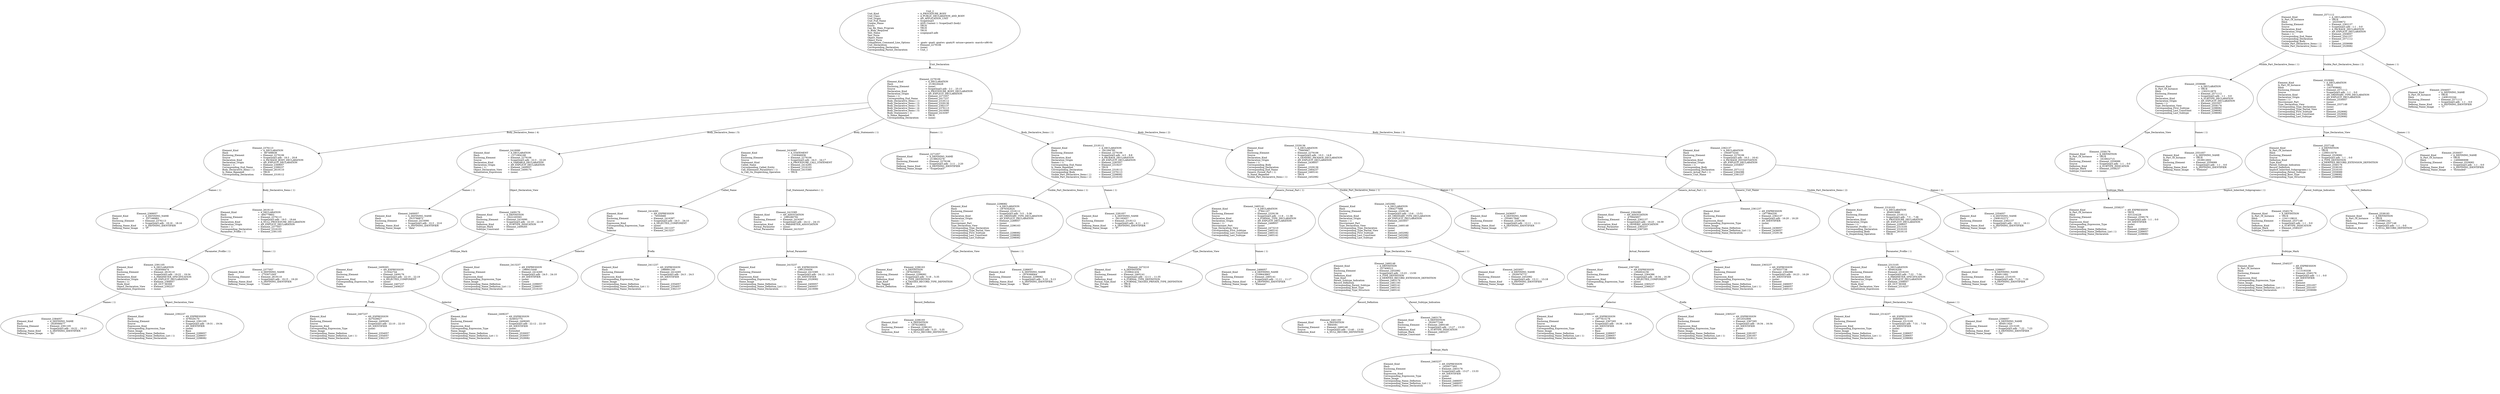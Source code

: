 digraph "scopequal3.adt" {
  Unit_2 -> Element_2279106
      [ label=Unit_Declaration ];
  Unit_2
      [ label=<<TABLE BORDER="0" CELLBORDER="0" CELLSPACING="0" CELLPADDING="0"> 
          <TR><TD COLSPAN="3">Unit_2</TD></TR>
          <TR><TD ALIGN="LEFT">Unit_Kind   </TD><TD> = </TD><TD ALIGN="LEFT">A_PROCEDURE_BODY</TD></TR>
          <TR><TD ALIGN="LEFT">Unit_Class   </TD><TD> = </TD><TD ALIGN="LEFT">A_PUBLIC_DECLARATION_AND_BODY</TD></TR>
          <TR><TD ALIGN="LEFT">Unit_Origin   </TD><TD> = </TD><TD ALIGN="LEFT">AN_APPLICATION_UNIT</TD></TR>
          <TR><TD ALIGN="LEFT">Unit_Full_Name    </TD><TD> = </TD><TD ALIGN="LEFT">ScopeQual3</TD></TR>
          <TR><TD ALIGN="LEFT">Unique_Name   </TD><TD> = </TD><TD ALIGN="LEFT">ASIS Context 1: ScopeQual3 (body)</TD></TR>
          <TR><TD ALIGN="LEFT">Exists  </TD><TD> = </TD><TD ALIGN="LEFT">TRUE</TD></TR>
          <TR><TD ALIGN="LEFT">Can_Be_Main_Program     </TD><TD> = </TD><TD ALIGN="LEFT">TRUE</TD></TR>
          <TR><TD ALIGN="LEFT">Is_Body_Required     </TD><TD> = </TD><TD ALIGN="LEFT">TRUE</TD></TR>
          <TR><TD ALIGN="LEFT">Text_Name   </TD><TD> = </TD><TD ALIGN="LEFT">scopequal3.adb</TD></TR>
          <TR><TD ALIGN="LEFT">Text_Form   </TD><TD> = </TD><TD ALIGN="LEFT"></TD></TR>
          <TR><TD ALIGN="LEFT">Object_Name   </TD><TD> = </TD><TD ALIGN="LEFT"></TD></TR>
          <TR><TD ALIGN="LEFT">Object_Form   </TD><TD> = </TD><TD ALIGN="LEFT"></TD></TR>
          <TR><TD ALIGN="LEFT">Compilation_Command_Line_Options         </TD><TD> = </TD><TD ALIGN="LEFT">-gnatc -gnatt -gnatws -gnatyN -mtune=generic -march=x86-64</TD></TR>
          <TR><TD ALIGN="LEFT">Unit_Declaration     </TD><TD> = </TD><TD ALIGN="LEFT">Element_2279106</TD></TR>
          <TR><TD ALIGN="LEFT">Corresponding_Declaration       </TD><TD> = </TD><TD ALIGN="LEFT">(none)</TD></TR>
          <TR><TD ALIGN="LEFT">Corresponding_Parent_Declaration         </TD><TD> = </TD><TD ALIGN="LEFT">Unit_1</TD></TR>
          </TABLE>> ];
  Element_2279106 -> Element_2271057
      [ label="Names ( 1)" ];
  Element_2279106 -> Element_2318112
      [ label="Body_Declarative_Items ( 1)" ];
  Element_2279106 -> Element_2329136
      [ label="Body_Declarative_Items ( 2)" ];
  Element_2279106 -> Element_2362137
      [ label="Body_Declarative_Items ( 3)" ];
  Element_2279106 -> Element_2376113
      [ label="Body_Declarative_Items ( 4)" ];
  Element_2279106 -> Element_2410090
      [ label="Body_Declarative_Items ( 5)" ];
  Element_2279106 -> Element_2416397
      [ label="Body_Statements ( 1)" ];
  Element_2279106
      [ label=<<TABLE BORDER="0" CELLBORDER="0" CELLSPACING="0" CELLPADDING="0"> 
          <TR><TD COLSPAN="3">Element_2279106</TD></TR>
          <TR><TD ALIGN="LEFT">Element_Kind    </TD><TD> = </TD><TD ALIGN="LEFT">A_DECLARATION</TD></TR>
          <TR><TD ALIGN="LEFT">Hash  </TD><TD> = </TD><TD ALIGN="LEFT">-2138226428</TD></TR>
          <TR><TD ALIGN="LEFT">Enclosing_Element     </TD><TD> = </TD><TD ALIGN="LEFT">(none)</TD></TR>
          <TR><TD ALIGN="LEFT">Source  </TD><TD> = </TD><TD ALIGN="LEFT">ScopeQual3.adb - 2:1 .. 25:15</TD></TR>
          <TR><TD ALIGN="LEFT">Declaration_Kind     </TD><TD> = </TD><TD ALIGN="LEFT">A_PROCEDURE_BODY_DECLARATION</TD></TR>
          <TR><TD ALIGN="LEFT">Declaration_Origin     </TD><TD> = </TD><TD ALIGN="LEFT">AN_EXPLICIT_DECLARATION</TD></TR>
          <TR><TD ALIGN="LEFT">Names ( 1)   </TD><TD> = </TD><TD ALIGN="LEFT">Element_2271057</TD></TR>
          <TR><TD ALIGN="LEFT">Corresponding_End_Name      </TD><TD> = </TD><TD ALIGN="LEFT">Element_2417237</TD></TR>
          <TR><TD ALIGN="LEFT">Body_Declarative_Items ( 1)       </TD><TD> = </TD><TD ALIGN="LEFT">Element_2318112</TD></TR>
          <TR><TD ALIGN="LEFT">Body_Declarative_Items ( 2)       </TD><TD> = </TD><TD ALIGN="LEFT">Element_2329136</TD></TR>
          <TR><TD ALIGN="LEFT">Body_Declarative_Items ( 3)       </TD><TD> = </TD><TD ALIGN="LEFT">Element_2362137</TD></TR>
          <TR><TD ALIGN="LEFT">Body_Declarative_Items ( 4)       </TD><TD> = </TD><TD ALIGN="LEFT">Element_2376113</TD></TR>
          <TR><TD ALIGN="LEFT">Body_Declarative_Items ( 5)       </TD><TD> = </TD><TD ALIGN="LEFT">Element_2410090</TD></TR>
          <TR><TD ALIGN="LEFT">Body_Statements ( 1)      </TD><TD> = </TD><TD ALIGN="LEFT">Element_2416397</TD></TR>
          <TR><TD ALIGN="LEFT">Is_Name_Repeated     </TD><TD> = </TD><TD ALIGN="LEFT">TRUE</TD></TR>
          <TR><TD ALIGN="LEFT">Corresponding_Declaration       </TD><TD> = </TD><TD ALIGN="LEFT">(none)</TD></TR>
          </TABLE>> ];
  Element_2271057
      [ label=<<TABLE BORDER="0" CELLBORDER="0" CELLSPACING="0" CELLPADDING="0"> 
          <TR><TD COLSPAN="3">Element_2271057</TD></TR>
          <TR><TD ALIGN="LEFT">Element_Kind    </TD><TD> = </TD><TD ALIGN="LEFT">A_DEFINING_NAME</TD></TR>
          <TR><TD ALIGN="LEFT">Hash  </TD><TD> = </TD><TD ALIGN="LEFT">-2138625276</TD></TR>
          <TR><TD ALIGN="LEFT">Enclosing_Element     </TD><TD> = </TD><TD ALIGN="LEFT">Element_2279106</TD></TR>
          <TR><TD ALIGN="LEFT">Source  </TD><TD> = </TD><TD ALIGN="LEFT">ScopeQual3.adb - 2:11 .. 2:20</TD></TR>
          <TR><TD ALIGN="LEFT">Defining_Name_Kind     </TD><TD> = </TD><TD ALIGN="LEFT">A_DEFINING_IDENTIFIER</TD></TR>
          <TR><TD ALIGN="LEFT">Defining_Name_Image     </TD><TD> = </TD><TD ALIGN="LEFT">"ScopeQual3"</TD></TR>
          </TABLE>> ];
  Element_2318112 -> Element_2281057
      [ label="Names ( 1)" ];
  Element_2318112 -> Element_2298082
      [ label="Visible_Part_Declarative_Items ( 1)" ];
  Element_2318112 -> Element_2316103
      [ label="Visible_Part_Declarative_Items ( 2)" ];
  Element_2318112
      [ label=<<TABLE BORDER="0" CELLBORDER="0" CELLSPACING="0" CELLPADDING="0"> 
          <TR><TD COLSPAN="3">Element_2318112</TD></TR>
          <TR><TD ALIGN="LEFT">Element_Kind    </TD><TD> = </TD><TD ALIGN="LEFT">A_DECLARATION</TD></TR>
          <TR><TD ALIGN="LEFT">Hash  </TD><TD> = </TD><TD ALIGN="LEFT"> 541294785</TD></TR>
          <TR><TD ALIGN="LEFT">Enclosing_Element     </TD><TD> = </TD><TD ALIGN="LEFT">Element_2279106</TD></TR>
          <TR><TD ALIGN="LEFT">Source  </TD><TD> = </TD><TD ALIGN="LEFT">ScopeQual3.adb - 4:3 .. 8:8</TD></TR>
          <TR><TD ALIGN="LEFT">Declaration_Kind     </TD><TD> = </TD><TD ALIGN="LEFT">A_PACKAGE_DECLARATION</TD></TR>
          <TR><TD ALIGN="LEFT">Declaration_Origin     </TD><TD> = </TD><TD ALIGN="LEFT">AN_EXPLICIT_DECLARATION</TD></TR>
          <TR><TD ALIGN="LEFT">Names ( 1)   </TD><TD> = </TD><TD ALIGN="LEFT">Element_2281057</TD></TR>
          <TR><TD ALIGN="LEFT">Corresponding_End_Name      </TD><TD> = </TD><TD ALIGN="LEFT">Element_2319237</TD></TR>
          <TR><TD ALIGN="LEFT">Is_Name_Repeated     </TD><TD> = </TD><TD ALIGN="LEFT">TRUE</TD></TR>
          <TR><TD ALIGN="LEFT">Corresponding_Declaration       </TD><TD> = </TD><TD ALIGN="LEFT">Element_2318112</TD></TR>
          <TR><TD ALIGN="LEFT">Corresponding_Body     </TD><TD> = </TD><TD ALIGN="LEFT">Element_2376113</TD></TR>
          <TR><TD ALIGN="LEFT">Visible_Part_Declarative_Items ( 1)         </TD><TD> = </TD><TD ALIGN="LEFT">Element_2298082</TD></TR>
          <TR><TD ALIGN="LEFT">Visible_Part_Declarative_Items ( 2)         </TD><TD> = </TD><TD ALIGN="LEFT">Element_2316103</TD></TR>
          </TABLE>> ];
  Element_2281057
      [ label=<<TABLE BORDER="0" CELLBORDER="0" CELLSPACING="0" CELLPADDING="0"> 
          <TR><TD COLSPAN="3">Element_2281057</TD></TR>
          <TR><TD ALIGN="LEFT">Element_Kind    </TD><TD> = </TD><TD ALIGN="LEFT">A_DEFINING_NAME</TD></TR>
          <TR><TD ALIGN="LEFT">Hash  </TD><TD> = </TD><TD ALIGN="LEFT"> 541182657</TD></TR>
          <TR><TD ALIGN="LEFT">Enclosing_Element     </TD><TD> = </TD><TD ALIGN="LEFT">Element_2318112</TD></TR>
          <TR><TD ALIGN="LEFT">Source  </TD><TD> = </TD><TD ALIGN="LEFT">ScopeQual3.adb - 4:11 .. 4:11</TD></TR>
          <TR><TD ALIGN="LEFT">Defining_Name_Kind     </TD><TD> = </TD><TD ALIGN="LEFT">A_DEFINING_IDENTIFIER</TD></TR>
          <TR><TD ALIGN="LEFT">Defining_Name_Image     </TD><TD> = </TD><TD ALIGN="LEFT">"P"</TD></TR>
          </TABLE>> ];
  Element_2298082 -> Element_2289057
      [ label="Names ( 1)" ];
  Element_2298082 -> Element_2296163
      [ label=Type_Declaration_View ];
  Element_2298082
      [ label=<<TABLE BORDER="0" CELLBORDER="0" CELLSPACING="0" CELLPADDING="0"> 
          <TR><TD COLSPAN="3">Element_2298082</TD></TR>
          <TR><TD ALIGN="LEFT">Element_Kind    </TD><TD> = </TD><TD ALIGN="LEFT">A_DECLARATION</TD></TR>
          <TR><TD ALIGN="LEFT">Hash  </TD><TD> = </TD><TD ALIGN="LEFT">-1876342624</TD></TR>
          <TR><TD ALIGN="LEFT">Enclosing_Element     </TD><TD> = </TD><TD ALIGN="LEFT">Element_2318112</TD></TR>
          <TR><TD ALIGN="LEFT">Source  </TD><TD> = </TD><TD ALIGN="LEFT">ScopeQual3.adb - 5:5 .. 5:36</TD></TR>
          <TR><TD ALIGN="LEFT">Declaration_Kind     </TD><TD> = </TD><TD ALIGN="LEFT">AN_ORDINARY_TYPE_DECLARATION</TD></TR>
          <TR><TD ALIGN="LEFT">Declaration_Origin     </TD><TD> = </TD><TD ALIGN="LEFT">AN_EXPLICIT_DECLARATION</TD></TR>
          <TR><TD ALIGN="LEFT">Names ( 1)   </TD><TD> = </TD><TD ALIGN="LEFT">Element_2289057</TD></TR>
          <TR><TD ALIGN="LEFT">Discriminant_Part     </TD><TD> = </TD><TD ALIGN="LEFT">(none)</TD></TR>
          <TR><TD ALIGN="LEFT">Type_Declaration_View      </TD><TD> = </TD><TD ALIGN="LEFT">Element_2296163</TD></TR>
          <TR><TD ALIGN="LEFT">Corresponding_Type_Declaration        </TD><TD> = </TD><TD ALIGN="LEFT">(none)</TD></TR>
          <TR><TD ALIGN="LEFT">Corresponding_Type_Partial_View        </TD><TD> = </TD><TD ALIGN="LEFT">(none)</TD></TR>
          <TR><TD ALIGN="LEFT">Corresponding_First_Subtype       </TD><TD> = </TD><TD ALIGN="LEFT">Element_2298082</TD></TR>
          <TR><TD ALIGN="LEFT">Corresponding_Last_Constraint        </TD><TD> = </TD><TD ALIGN="LEFT">Element_2298082</TD></TR>
          <TR><TD ALIGN="LEFT">Corresponding_Last_Subtype       </TD><TD> = </TD><TD ALIGN="LEFT">Element_2298082</TD></TR>
          </TABLE>> ];
  Element_2289057
      [ label=<<TABLE BORDER="0" CELLBORDER="0" CELLSPACING="0" CELLPADDING="0"> 
          <TR><TD COLSPAN="3">Element_2289057</TD></TR>
          <TR><TD ALIGN="LEFT">Element_Kind    </TD><TD> = </TD><TD ALIGN="LEFT">A_DEFINING_NAME</TD></TR>
          <TR><TD ALIGN="LEFT">Hash  </TD><TD> = </TD><TD ALIGN="LEFT">-1876368064</TD></TR>
          <TR><TD ALIGN="LEFT">Enclosing_Element     </TD><TD> = </TD><TD ALIGN="LEFT">Element_2298082</TD></TR>
          <TR><TD ALIGN="LEFT">Source  </TD><TD> = </TD><TD ALIGN="LEFT">ScopeQual3.adb - 5:10 .. 5:13</TD></TR>
          <TR><TD ALIGN="LEFT">Defining_Name_Kind     </TD><TD> = </TD><TD ALIGN="LEFT">A_DEFINING_IDENTIFIER</TD></TR>
          <TR><TD ALIGN="LEFT">Defining_Name_Image     </TD><TD> = </TD><TD ALIGN="LEFT">"Base"</TD></TR>
          </TABLE>> ];
  Element_2296163 -> Element_2296193
      [ label=Record_Definition ];
  Element_2296163
      [ label=<<TABLE BORDER="0" CELLBORDER="0" CELLSPACING="0" CELLPADDING="0"> 
          <TR><TD COLSPAN="3">Element_2296163</TD></TR>
          <TR><TD ALIGN="LEFT">Element_Kind    </TD><TD> = </TD><TD ALIGN="LEFT">A_DEFINITION</TD></TR>
          <TR><TD ALIGN="LEFT">Hash  </TD><TD> = </TD><TD ALIGN="LEFT">-1876259552</TD></TR>
          <TR><TD ALIGN="LEFT">Enclosing_Element     </TD><TD> = </TD><TD ALIGN="LEFT">Element_2298082</TD></TR>
          <TR><TD ALIGN="LEFT">Source  </TD><TD> = </TD><TD ALIGN="LEFT">ScopeQual3.adb - 5:18 .. 5:35</TD></TR>
          <TR><TD ALIGN="LEFT">Definition_Kind    </TD><TD> = </TD><TD ALIGN="LEFT">A_TYPE_DEFINITION</TD></TR>
          <TR><TD ALIGN="LEFT">Type_Kind   </TD><TD> = </TD><TD ALIGN="LEFT">A_TAGGED_RECORD_TYPE_DEFINITION</TD></TR>
          <TR><TD ALIGN="LEFT">Has_Tagged   </TD><TD> = </TD><TD ALIGN="LEFT">TRUE</TD></TR>
          <TR><TD ALIGN="LEFT">Record_Definition     </TD><TD> = </TD><TD ALIGN="LEFT">Element_2296193</TD></TR>
          </TABLE>> ];
  Element_2296193
      [ label=<<TABLE BORDER="0" CELLBORDER="0" CELLSPACING="0" CELLPADDING="0"> 
          <TR><TD COLSPAN="3">Element_2296193</TD></TR>
          <TR><TD ALIGN="LEFT">Element_Kind    </TD><TD> = </TD><TD ALIGN="LEFT">A_DEFINITION</TD></TR>
          <TR><TD ALIGN="LEFT">Hash  </TD><TD> = </TD><TD ALIGN="LEFT">-1876228832</TD></TR>
          <TR><TD ALIGN="LEFT">Enclosing_Element     </TD><TD> = </TD><TD ALIGN="LEFT">Element_2296163</TD></TR>
          <TR><TD ALIGN="LEFT">Source  </TD><TD> = </TD><TD ALIGN="LEFT">ScopeQual3.adb - 5:25 .. 5:35</TD></TR>
          <TR><TD ALIGN="LEFT">Definition_Kind    </TD><TD> = </TD><TD ALIGN="LEFT">A_NULL_RECORD_DEFINITION</TD></TR>
          </TABLE>> ];
  Element_2316103 -> Element_2299057
      [ label="Names ( 1)" ];
  Element_2316103 -> Element_2313105
      [ label="Parameter_Profile ( 1)" ];
  Element_2316103
      [ label=<<TABLE BORDER="0" CELLBORDER="0" CELLSPACING="0" CELLPADDING="0"> 
          <TR><TD COLSPAN="3">Element_2316103</TD></TR>
          <TR><TD ALIGN="LEFT">Element_Kind    </TD><TD> = </TD><TD ALIGN="LEFT">A_DECLARATION</TD></TR>
          <TR><TD ALIGN="LEFT">Hash  </TD><TD> = </TD><TD ALIGN="LEFT"> 604923688</TD></TR>
          <TR><TD ALIGN="LEFT">Enclosing_Element     </TD><TD> = </TD><TD ALIGN="LEFT">Element_2318112</TD></TR>
          <TR><TD ALIGN="LEFT">Source  </TD><TD> = </TD><TD ALIGN="LEFT">ScopeQual3.adb - 7:5 .. 7:36</TD></TR>
          <TR><TD ALIGN="LEFT">Declaration_Kind     </TD><TD> = </TD><TD ALIGN="LEFT">A_PROCEDURE_DECLARATION</TD></TR>
          <TR><TD ALIGN="LEFT">Declaration_Origin     </TD><TD> = </TD><TD ALIGN="LEFT">AN_EXPLICIT_DECLARATION</TD></TR>
          <TR><TD ALIGN="LEFT">Names ( 1)   </TD><TD> = </TD><TD ALIGN="LEFT">Element_2299057</TD></TR>
          <TR><TD ALIGN="LEFT">Parameter_Profile ( 1)      </TD><TD> = </TD><TD ALIGN="LEFT">Element_2313105</TD></TR>
          <TR><TD ALIGN="LEFT">Corresponding_Declaration       </TD><TD> = </TD><TD ALIGN="LEFT">Element_2316103</TD></TR>
          <TR><TD ALIGN="LEFT">Corresponding_Body     </TD><TD> = </TD><TD ALIGN="LEFT">Element_2619110</TD></TR>
          <TR><TD ALIGN="LEFT">Is_Dispatching_Operation       </TD><TD> = </TD><TD ALIGN="LEFT">TRUE</TD></TR>
          </TABLE>> ];
  Element_2299057
      [ label=<<TABLE BORDER="0" CELLBORDER="0" CELLSPACING="0" CELLPADDING="0"> 
          <TR><TD COLSPAN="3">Element_2299057</TD></TR>
          <TR><TD ALIGN="LEFT">Element_Kind    </TD><TD> = </TD><TD ALIGN="LEFT">A_DEFINING_NAME</TD></TR>
          <TR><TD ALIGN="LEFT">Hash  </TD><TD> = </TD><TD ALIGN="LEFT"> 604911992</TD></TR>
          <TR><TD ALIGN="LEFT">Enclosing_Element     </TD><TD> = </TD><TD ALIGN="LEFT">Element_2316103</TD></TR>
          <TR><TD ALIGN="LEFT">Source  </TD><TD> = </TD><TD ALIGN="LEFT">ScopeQual3.adb - 7:15 .. 7:20</TD></TR>
          <TR><TD ALIGN="LEFT">Defining_Name_Kind     </TD><TD> = </TD><TD ALIGN="LEFT">A_DEFINING_IDENTIFIER</TD></TR>
          <TR><TD ALIGN="LEFT">Defining_Name_Image     </TD><TD> = </TD><TD ALIGN="LEFT">"Create"</TD></TR>
          </TABLE>> ];
  Element_2313105 -> Element_2306057
      [ label="Names ( 1)" ];
  Element_2313105 -> Element_2314237
      [ label=Object_Declaration_View ];
  Element_2313105
      [ label=<<TABLE BORDER="0" CELLBORDER="0" CELLSPACING="0" CELLPADDING="0"> 
          <TR><TD COLSPAN="3">Element_2313105</TD></TR>
          <TR><TD ALIGN="LEFT">Element_Kind    </TD><TD> = </TD><TD ALIGN="LEFT">A_DECLARATION</TD></TR>
          <TR><TD ALIGN="LEFT">Hash  </TD><TD> = </TD><TD ALIGN="LEFT"> 604924208</TD></TR>
          <TR><TD ALIGN="LEFT">Enclosing_Element     </TD><TD> = </TD><TD ALIGN="LEFT">Element_2316103</TD></TR>
          <TR><TD ALIGN="LEFT">Source  </TD><TD> = </TD><TD ALIGN="LEFT">ScopeQual3.adb - 7:22 .. 7:34</TD></TR>
          <TR><TD ALIGN="LEFT">Declaration_Kind     </TD><TD> = </TD><TD ALIGN="LEFT">A_PARAMETER_SPECIFICATION</TD></TR>
          <TR><TD ALIGN="LEFT">Declaration_Origin     </TD><TD> = </TD><TD ALIGN="LEFT">AN_EXPLICIT_DECLARATION</TD></TR>
          <TR><TD ALIGN="LEFT">Names ( 1)   </TD><TD> = </TD><TD ALIGN="LEFT">Element_2306057</TD></TR>
          <TR><TD ALIGN="LEFT">Mode_Kind   </TD><TD> = </TD><TD ALIGN="LEFT">AN_OUT_MODE</TD></TR>
          <TR><TD ALIGN="LEFT">Object_Declaration_View      </TD><TD> = </TD><TD ALIGN="LEFT">Element_2314237</TD></TR>
          <TR><TD ALIGN="LEFT">Initialization_Expression       </TD><TD> = </TD><TD ALIGN="LEFT">(none)</TD></TR>
          </TABLE>> ];
  Element_2306057
      [ label=<<TABLE BORDER="0" CELLBORDER="0" CELLSPACING="0" CELLPADDING="0"> 
          <TR><TD COLSPAN="3">Element_2306057</TD></TR>
          <TR><TD ALIGN="LEFT">Element_Kind    </TD><TD> = </TD><TD ALIGN="LEFT">A_DEFINING_NAME</TD></TR>
          <TR><TD ALIGN="LEFT">Hash  </TD><TD> = </TD><TD ALIGN="LEFT"> 604911920</TD></TR>
          <TR><TD ALIGN="LEFT">Enclosing_Element     </TD><TD> = </TD><TD ALIGN="LEFT">Element_2313105</TD></TR>
          <TR><TD ALIGN="LEFT">Source  </TD><TD> = </TD><TD ALIGN="LEFT">ScopeQual3.adb - 7:22 .. 7:23</TD></TR>
          <TR><TD ALIGN="LEFT">Defining_Name_Kind     </TD><TD> = </TD><TD ALIGN="LEFT">A_DEFINING_IDENTIFIER</TD></TR>
          <TR><TD ALIGN="LEFT">Defining_Name_Image     </TD><TD> = </TD><TD ALIGN="LEFT">"bs"</TD></TR>
          </TABLE>> ];
  Element_2314237
      [ label=<<TABLE BORDER="0" CELLBORDER="0" CELLSPACING="0" CELLPADDING="0"> 
          <TR><TD COLSPAN="3">Element_2314237</TD></TR>
          <TR><TD ALIGN="LEFT">Element_Kind    </TD><TD> = </TD><TD ALIGN="LEFT">AN_EXPRESSION</TD></TR>
          <TR><TD ALIGN="LEFT">Hash  </TD><TD> = </TD><TD ALIGN="LEFT"> 604958072</TD></TR>
          <TR><TD ALIGN="LEFT">Enclosing_Element     </TD><TD> = </TD><TD ALIGN="LEFT">Element_2313105</TD></TR>
          <TR><TD ALIGN="LEFT">Source  </TD><TD> = </TD><TD ALIGN="LEFT">ScopeQual3.adb - 7:31 .. 7:34</TD></TR>
          <TR><TD ALIGN="LEFT">Expression_Kind    </TD><TD> = </TD><TD ALIGN="LEFT">AN_IDENTIFIER</TD></TR>
          <TR><TD ALIGN="LEFT">Corresponding_Expression_Type        </TD><TD> = </TD><TD ALIGN="LEFT">(none)</TD></TR>
          <TR><TD ALIGN="LEFT">Name_Image   </TD><TD> = </TD><TD ALIGN="LEFT">Base</TD></TR>
          <TR><TD ALIGN="LEFT">Corresponding_Name_Definition        </TD><TD> = </TD><TD ALIGN="LEFT">Element_2289057</TD></TR>
          <TR><TD ALIGN="LEFT">Corresponding_Name_Definition_List ( 1)          </TD><TD> = </TD><TD ALIGN="LEFT">Element_2289057</TD></TR>
          <TR><TD ALIGN="LEFT">Corresponding_Name_Declaration        </TD><TD> = </TD><TD ALIGN="LEFT">Element_2298082</TD></TR>
          </TABLE>> ];
  Element_2329136 -> Element_2436057
      [ label="Names ( 1)" ];
  Element_2329136 -> Element_2465141
      [ label="Generic_Formal_Part ( 1)" ];
  Element_2329136 -> Element_2452082
      [ label="Visible_Part_Declarative_Items ( 1)" ];
  Element_2329136
      [ label=<<TABLE BORDER="0" CELLBORDER="0" CELLSPACING="0" CELLPADDING="0"> 
          <TR><TD COLSPAN="3">Element_2329136</TD></TR>
          <TR><TD ALIGN="LEFT">Element_Kind    </TD><TD> = </TD><TD ALIGN="LEFT">A_DECLARATION</TD></TR>
          <TR><TD ALIGN="LEFT">Hash  </TD><TD> = </TD><TD ALIGN="LEFT"> 75665667</TD></TR>
          <TR><TD ALIGN="LEFT">Enclosing_Element     </TD><TD> = </TD><TD ALIGN="LEFT">Element_2279106</TD></TR>
          <TR><TD ALIGN="LEFT">Source  </TD><TD> = </TD><TD ALIGN="LEFT">ScopeQual3.adb - 10:3 .. 14:8</TD></TR>
          <TR><TD ALIGN="LEFT">Declaration_Kind     </TD><TD> = </TD><TD ALIGN="LEFT">A_GENERIC_PACKAGE_DECLARATION</TD></TR>
          <TR><TD ALIGN="LEFT">Declaration_Origin     </TD><TD> = </TD><TD ALIGN="LEFT">AN_EXPLICIT_DECLARATION</TD></TR>
          <TR><TD ALIGN="LEFT">Names ( 1)   </TD><TD> = </TD><TD ALIGN="LEFT">Element_2436057</TD></TR>
          <TR><TD ALIGN="LEFT">Corresponding_Body     </TD><TD> = </TD><TD ALIGN="LEFT">(none)</TD></TR>
          <TR><TD ALIGN="LEFT">Corresponding_Declaration       </TD><TD> = </TD><TD ALIGN="LEFT">Element_2329136</TD></TR>
          <TR><TD ALIGN="LEFT">Corresponding_End_Name      </TD><TD> = </TD><TD ALIGN="LEFT">Element_2464237</TD></TR>
          <TR><TD ALIGN="LEFT">Generic_Formal_Part ( 1)       </TD><TD> = </TD><TD ALIGN="LEFT">Element_2465141</TD></TR>
          <TR><TD ALIGN="LEFT">Is_Name_Repeated     </TD><TD> = </TD><TD ALIGN="LEFT">TRUE</TD></TR>
          <TR><TD ALIGN="LEFT">Visible_Part_Declarative_Items ( 1)         </TD><TD> = </TD><TD ALIGN="LEFT">Element_2452082</TD></TR>
          </TABLE>> ];
  Element_2465141 -> Element_2466057
      [ label="Names ( 1)" ];
  Element_2465141 -> Element_2473210
      [ label=Type_Declaration_View ];
  Element_2465141
      [ label=<<TABLE BORDER="0" CELLBORDER="0" CELLSPACING="0" CELLPADDING="0"> 
          <TR><TD COLSPAN="3">Element_2465141</TD></TR>
          <TR><TD ALIGN="LEFT">Element_Kind    </TD><TD> = </TD><TD ALIGN="LEFT">A_DECLARATION</TD></TR>
          <TR><TD ALIGN="LEFT">Hash  </TD><TD> = </TD><TD ALIGN="LEFT"> 37841107</TD></TR>
          <TR><TD ALIGN="LEFT">Enclosing_Element     </TD><TD> = </TD><TD ALIGN="LEFT">Element_2329136</TD></TR>
          <TR><TD ALIGN="LEFT">Source  </TD><TD> = </TD><TD ALIGN="LEFT">ScopeQual3.adb - 11:6 .. 11:36</TD></TR>
          <TR><TD ALIGN="LEFT">Declaration_Kind     </TD><TD> = </TD><TD ALIGN="LEFT">A_FORMAL_TYPE_DECLARATION</TD></TR>
          <TR><TD ALIGN="LEFT">Declaration_Origin     </TD><TD> = </TD><TD ALIGN="LEFT">AN_EXPLICIT_DECLARATION</TD></TR>
          <TR><TD ALIGN="LEFT">Names ( 1)   </TD><TD> = </TD><TD ALIGN="LEFT">Element_2466057</TD></TR>
          <TR><TD ALIGN="LEFT">Discriminant_Part     </TD><TD> = </TD><TD ALIGN="LEFT">(none)</TD></TR>
          <TR><TD ALIGN="LEFT">Type_Declaration_View      </TD><TD> = </TD><TD ALIGN="LEFT">Element_2473210</TD></TR>
          <TR><TD ALIGN="LEFT">Corresponding_First_Subtype       </TD><TD> = </TD><TD ALIGN="LEFT">Element_2465141</TD></TR>
          <TR><TD ALIGN="LEFT">Corresponding_Last_Constraint        </TD><TD> = </TD><TD ALIGN="LEFT">Element_2465141</TD></TR>
          <TR><TD ALIGN="LEFT">Corresponding_Last_Subtype       </TD><TD> = </TD><TD ALIGN="LEFT">Element_2465141</TD></TR>
          </TABLE>> ];
  Element_2466057
      [ label=<<TABLE BORDER="0" CELLBORDER="0" CELLSPACING="0" CELLPADDING="0"> 
          <TR><TD COLSPAN="3">Element_2466057</TD></TR>
          <TR><TD ALIGN="LEFT">Element_Kind    </TD><TD> = </TD><TD ALIGN="LEFT">A_DEFINING_NAME</TD></TR>
          <TR><TD ALIGN="LEFT">Hash  </TD><TD> = </TD><TD ALIGN="LEFT">-2109643883</TD></TR>
          <TR><TD ALIGN="LEFT">Enclosing_Element     </TD><TD> = </TD><TD ALIGN="LEFT">Element_2465141</TD></TR>
          <TR><TD ALIGN="LEFT">Source  </TD><TD> = </TD><TD ALIGN="LEFT">ScopeQual3.adb - 11:11 .. 11:17</TD></TR>
          <TR><TD ALIGN="LEFT">Defining_Name_Kind     </TD><TD> = </TD><TD ALIGN="LEFT">A_DEFINING_IDENTIFIER</TD></TR>
          <TR><TD ALIGN="LEFT">Defining_Name_Image     </TD><TD> = </TD><TD ALIGN="LEFT">"Element"</TD></TR>
          </TABLE>> ];
  Element_2473210
      [ label=<<TABLE BORDER="0" CELLBORDER="0" CELLSPACING="0" CELLPADDING="0"> 
          <TR><TD COLSPAN="3">Element_2473210</TD></TR>
          <TR><TD ALIGN="LEFT">Element_Kind    </TD><TD> = </TD><TD ALIGN="LEFT">A_DEFINITION</TD></TR>
          <TR><TD ALIGN="LEFT">Hash  </TD><TD> = </TD><TD ALIGN="LEFT">-2109641434</TD></TR>
          <TR><TD ALIGN="LEFT">Enclosing_Element     </TD><TD> = </TD><TD ALIGN="LEFT">Element_2465141</TD></TR>
          <TR><TD ALIGN="LEFT">Source  </TD><TD> = </TD><TD ALIGN="LEFT">ScopeQual3.adb - 12:11 .. 11:35</TD></TR>
          <TR><TD ALIGN="LEFT">Definition_Kind    </TD><TD> = </TD><TD ALIGN="LEFT">A_FORMAL_TYPE_DEFINITION</TD></TR>
          <TR><TD ALIGN="LEFT">Formal_Type_Kind     </TD><TD> = </TD><TD ALIGN="LEFT">A_FORMAL_TAGGED_PRIVATE_TYPE_DEFINITION</TD></TR>
          <TR><TD ALIGN="LEFT">Has_Private   </TD><TD> = </TD><TD ALIGN="LEFT">TRUE</TD></TR>
          <TR><TD ALIGN="LEFT">Has_Tagged   </TD><TD> = </TD><TD ALIGN="LEFT">TRUE</TD></TR>
          </TABLE>> ];
  Element_2436057
      [ label=<<TABLE BORDER="0" CELLBORDER="0" CELLSPACING="0" CELLPADDING="0"> 
          <TR><TD COLSPAN="3">Element_2436057</TD></TR>
          <TR><TD ALIGN="LEFT">Element_Kind    </TD><TD> = </TD><TD ALIGN="LEFT">A_DEFINING_NAME</TD></TR>
          <TR><TD ALIGN="LEFT">Hash  </TD><TD> = </TD><TD ALIGN="LEFT">-1054817846</TD></TR>
          <TR><TD ALIGN="LEFT">Enclosing_Element     </TD><TD> = </TD><TD ALIGN="LEFT">Element_2329136</TD></TR>
          <TR><TD ALIGN="LEFT">Source  </TD><TD> = </TD><TD ALIGN="LEFT">ScopeQual3.adb - 12:11 .. 12:11</TD></TR>
          <TR><TD ALIGN="LEFT">Defining_Name_Kind     </TD><TD> = </TD><TD ALIGN="LEFT">A_DEFINING_IDENTIFIER</TD></TR>
          <TR><TD ALIGN="LEFT">Defining_Name_Image     </TD><TD> = </TD><TD ALIGN="LEFT">"G"</TD></TR>
          </TABLE>> ];
  Element_2452082 -> Element_2453057
      [ label="Names ( 1)" ];
  Element_2452082 -> Element_2460148
      [ label=Type_Declaration_View ];
  Element_2452082
      [ label=<<TABLE BORDER="0" CELLBORDER="0" CELLSPACING="0" CELLPADDING="0"> 
          <TR><TD COLSPAN="3">Element_2452082</TD></TR>
          <TR><TD ALIGN="LEFT">Element_Kind    </TD><TD> = </TD><TD ALIGN="LEFT">A_DECLARATION</TD></TR>
          <TR><TD ALIGN="LEFT">Hash  </TD><TD> = </TD><TD ALIGN="LEFT">-1064277688</TD></TR>
          <TR><TD ALIGN="LEFT">Enclosing_Element     </TD><TD> = </TD><TD ALIGN="LEFT">Element_2329136</TD></TR>
          <TR><TD ALIGN="LEFT">Source  </TD><TD> = </TD><TD ALIGN="LEFT">ScopeQual3.adb - 13:6 .. 13:51</TD></TR>
          <TR><TD ALIGN="LEFT">Declaration_Kind     </TD><TD> = </TD><TD ALIGN="LEFT">AN_ORDINARY_TYPE_DECLARATION</TD></TR>
          <TR><TD ALIGN="LEFT">Declaration_Origin     </TD><TD> = </TD><TD ALIGN="LEFT">AN_EXPLICIT_DECLARATION</TD></TR>
          <TR><TD ALIGN="LEFT">Names ( 1)   </TD><TD> = </TD><TD ALIGN="LEFT">Element_2453057</TD></TR>
          <TR><TD ALIGN="LEFT">Discriminant_Part     </TD><TD> = </TD><TD ALIGN="LEFT">(none)</TD></TR>
          <TR><TD ALIGN="LEFT">Type_Declaration_View      </TD><TD> = </TD><TD ALIGN="LEFT">Element_2460148</TD></TR>
          <TR><TD ALIGN="LEFT">Corresponding_Type_Declaration        </TD><TD> = </TD><TD ALIGN="LEFT">(none)</TD></TR>
          <TR><TD ALIGN="LEFT">Corresponding_Type_Partial_View        </TD><TD> = </TD><TD ALIGN="LEFT">(none)</TD></TR>
          <TR><TD ALIGN="LEFT">Corresponding_First_Subtype       </TD><TD> = </TD><TD ALIGN="LEFT">Element_2452082</TD></TR>
          <TR><TD ALIGN="LEFT">Corresponding_Last_Constraint        </TD><TD> = </TD><TD ALIGN="LEFT">Element_2452082</TD></TR>
          <TR><TD ALIGN="LEFT">Corresponding_Last_Subtype       </TD><TD> = </TD><TD ALIGN="LEFT">Element_2452082</TD></TR>
          </TABLE>> ];
  Element_2453057
      [ label=<<TABLE BORDER="0" CELLBORDER="0" CELLSPACING="0" CELLPADDING="0"> 
          <TR><TD COLSPAN="3">Element_2453057</TD></TR>
          <TR><TD ALIGN="LEFT">Element_Kind    </TD><TD> = </TD><TD ALIGN="LEFT">A_DEFINING_NAME</TD></TR>
          <TR><TD ALIGN="LEFT">Hash  </TD><TD> = </TD><TD ALIGN="LEFT"> 1620076773</TD></TR>
          <TR><TD ALIGN="LEFT">Enclosing_Element     </TD><TD> = </TD><TD ALIGN="LEFT">Element_2452082</TD></TR>
          <TR><TD ALIGN="LEFT">Source  </TD><TD> = </TD><TD ALIGN="LEFT">ScopeQual3.adb - 13:11 .. 13:18</TD></TR>
          <TR><TD ALIGN="LEFT">Defining_Name_Kind     </TD><TD> = </TD><TD ALIGN="LEFT">A_DEFINING_IDENTIFIER</TD></TR>
          <TR><TD ALIGN="LEFT">Defining_Name_Image     </TD><TD> = </TD><TD ALIGN="LEFT">"Extended"</TD></TR>
          </TABLE>> ];
  Element_2460148 -> Element_2463176
      [ label=Parent_Subtype_Indication ];
  Element_2460148 -> Element_2461193
      [ label=Record_Definition ];
  Element_2460148
      [ label=<<TABLE BORDER="0" CELLBORDER="0" CELLSPACING="0" CELLPADDING="0"> 
          <TR><TD COLSPAN="3">Element_2460148</TD></TR>
          <TR><TD ALIGN="LEFT">Element_Kind    </TD><TD> = </TD><TD ALIGN="LEFT">A_DEFINITION</TD></TR>
          <TR><TD ALIGN="LEFT">Hash  </TD><TD> = </TD><TD ALIGN="LEFT">-527406512</TD></TR>
          <TR><TD ALIGN="LEFT">Enclosing_Element     </TD><TD> = </TD><TD ALIGN="LEFT">Element_2452082</TD></TR>
          <TR><TD ALIGN="LEFT">Source  </TD><TD> = </TD><TD ALIGN="LEFT">ScopeQual3.adb - 13:23 .. 13:50</TD></TR>
          <TR><TD ALIGN="LEFT">Definition_Kind    </TD><TD> = </TD><TD ALIGN="LEFT">A_TYPE_DEFINITION</TD></TR>
          <TR><TD ALIGN="LEFT">Type_Kind   </TD><TD> = </TD><TD ALIGN="LEFT">A_DERIVED_RECORD_EXTENSION_DEFINITION</TD></TR>
          <TR><TD ALIGN="LEFT">Parent_Subtype_Indication       </TD><TD> = </TD><TD ALIGN="LEFT">Element_2463176</TD></TR>
          <TR><TD ALIGN="LEFT">Record_Definition     </TD><TD> = </TD><TD ALIGN="LEFT">Element_2461193</TD></TR>
          <TR><TD ALIGN="LEFT">Corresponding_Parent_Subtype        </TD><TD> = </TD><TD ALIGN="LEFT">Element_2465141</TD></TR>
          <TR><TD ALIGN="LEFT">Corresponding_Root_Type      </TD><TD> = </TD><TD ALIGN="LEFT">Element_2465141</TD></TR>
          <TR><TD ALIGN="LEFT">Corresponding_Type_Structure        </TD><TD> = </TD><TD ALIGN="LEFT">Element_2465141</TD></TR>
          </TABLE>> ];
  Element_2463176 -> Element_2463237
      [ label=Subtype_Mark ];
  Element_2463176
      [ label=<<TABLE BORDER="0" CELLBORDER="0" CELLSPACING="0" CELLPADDING="0"> 
          <TR><TD COLSPAN="3">Element_2463176</TD></TR>
          <TR><TD ALIGN="LEFT">Element_Kind    </TD><TD> = </TD><TD ALIGN="LEFT">A_DEFINITION</TD></TR>
          <TR><TD ALIGN="LEFT">Hash  </TD><TD> = </TD><TD ALIGN="LEFT"> 1620077249</TD></TR>
          <TR><TD ALIGN="LEFT">Enclosing_Element     </TD><TD> = </TD><TD ALIGN="LEFT">Element_2460148</TD></TR>
          <TR><TD ALIGN="LEFT">Source  </TD><TD> = </TD><TD ALIGN="LEFT">ScopeQual3.adb - 13:27 .. 13:33</TD></TR>
          <TR><TD ALIGN="LEFT">Definition_Kind    </TD><TD> = </TD><TD ALIGN="LEFT">A_SUBTYPE_INDICATION</TD></TR>
          <TR><TD ALIGN="LEFT">Subtype_Mark    </TD><TD> = </TD><TD ALIGN="LEFT">Element_2463237</TD></TR>
          <TR><TD ALIGN="LEFT">Subtype_Constraint     </TD><TD> = </TD><TD ALIGN="LEFT">(none)</TD></TR>
          </TABLE>> ];
  Element_2463237
      [ label=<<TABLE BORDER="0" CELLBORDER="0" CELLSPACING="0" CELLPADDING="0"> 
          <TR><TD COLSPAN="3">Element_2463237</TD></TR>
          <TR><TD ALIGN="LEFT">Element_Kind    </TD><TD> = </TD><TD ALIGN="LEFT">AN_EXPRESSION</TD></TR>
          <TR><TD ALIGN="LEFT">Hash  </TD><TD> = </TD><TD ALIGN="LEFT"> 1620077493</TD></TR>
          <TR><TD ALIGN="LEFT">Enclosing_Element     </TD><TD> = </TD><TD ALIGN="LEFT">Element_2463176</TD></TR>
          <TR><TD ALIGN="LEFT">Source  </TD><TD> = </TD><TD ALIGN="LEFT">ScopeQual3.adb - 13:27 .. 13:33</TD></TR>
          <TR><TD ALIGN="LEFT">Expression_Kind    </TD><TD> = </TD><TD ALIGN="LEFT">AN_IDENTIFIER</TD></TR>
          <TR><TD ALIGN="LEFT">Corresponding_Expression_Type        </TD><TD> = </TD><TD ALIGN="LEFT">(none)</TD></TR>
          <TR><TD ALIGN="LEFT">Name_Image   </TD><TD> = </TD><TD ALIGN="LEFT">Element</TD></TR>
          <TR><TD ALIGN="LEFT">Corresponding_Name_Definition        </TD><TD> = </TD><TD ALIGN="LEFT">Element_2466057</TD></TR>
          <TR><TD ALIGN="LEFT">Corresponding_Name_Definition_List ( 1)          </TD><TD> = </TD><TD ALIGN="LEFT">Element_2466057</TD></TR>
          <TR><TD ALIGN="LEFT">Corresponding_Name_Declaration        </TD><TD> = </TD><TD ALIGN="LEFT">Element_2465141</TD></TR>
          </TABLE>> ];
  Element_2461193
      [ label=<<TABLE BORDER="0" CELLBORDER="0" CELLSPACING="0" CELLPADDING="0"> 
          <TR><TD COLSPAN="3">Element_2461193</TD></TR>
          <TR><TD ALIGN="LEFT">Element_Kind    </TD><TD> = </TD><TD ALIGN="LEFT">A_DEFINITION</TD></TR>
          <TR><TD ALIGN="LEFT">Hash  </TD><TD> = </TD><TD ALIGN="LEFT"> 9464581</TD></TR>
          <TR><TD ALIGN="LEFT">Enclosing_Element     </TD><TD> = </TD><TD ALIGN="LEFT">Element_2460148</TD></TR>
          <TR><TD ALIGN="LEFT">Source  </TD><TD> = </TD><TD ALIGN="LEFT">ScopeQual3.adb - 13:40 .. 13:50</TD></TR>
          <TR><TD ALIGN="LEFT">Definition_Kind    </TD><TD> = </TD><TD ALIGN="LEFT">A_NULL_RECORD_DEFINITION</TD></TR>
          </TABLE>> ];
  Element_2362137 -> Element_2354057
      [ label="Names ( 1)" ];
  Element_2571112 -> Element_2504057
      [ label="Names ( 1)" ];
  Element_2571112 -> Element_2559089
      [ label="Visible_Part_Declarative_Items ( 1)" ];
  Element_2571112 -> Element_2529082
      [ label="Visible_Part_Declarative_Items ( 2)" ];
  Element_2571112
      [ label=<<TABLE BORDER="0" CELLBORDER="0" CELLSPACING="0" CELLPADDING="0"> 
          <TR><TD COLSPAN="3">Element_2571112</TD></TR>
          <TR><TD ALIGN="LEFT">Element_Kind    </TD><TD> = </TD><TD ALIGN="LEFT">A_DECLARATION</TD></TR>
          <TR><TD ALIGN="LEFT">Is_Part_Of_Instance     </TD><TD> = </TD><TD ALIGN="LEFT">TRUE</TD></TR>
          <TR><TD ALIGN="LEFT">Hash  </TD><TD> = </TD><TD ALIGN="LEFT"> 202559672</TD></TR>
          <TR><TD ALIGN="LEFT">Enclosing_Element     </TD><TD> = </TD><TD ALIGN="LEFT">Element_2362137</TD></TR>
          <TR><TD ALIGN="LEFT">Source  </TD><TD> = </TD><TD ALIGN="LEFT">ScopeQual3.adb - 1:1 .. 0:0</TD></TR>
          <TR><TD ALIGN="LEFT">Declaration_Kind     </TD><TD> = </TD><TD ALIGN="LEFT">A_PACKAGE_DECLARATION</TD></TR>
          <TR><TD ALIGN="LEFT">Declaration_Origin     </TD><TD> = </TD><TD ALIGN="LEFT">AN_EXPLICIT_DECLARATION</TD></TR>
          <TR><TD ALIGN="LEFT">Names ( 1)   </TD><TD> = </TD><TD ALIGN="LEFT">Element_2504057</TD></TR>
          <TR><TD ALIGN="LEFT">Corresponding_End_Name      </TD><TD> = </TD><TD ALIGN="LEFT">Element_2541237</TD></TR>
          <TR><TD ALIGN="LEFT">Corresponding_Declaration       </TD><TD> = </TD><TD ALIGN="LEFT">Element_2571112</TD></TR>
          <TR><TD ALIGN="LEFT">Corresponding_Body     </TD><TD> = </TD><TD ALIGN="LEFT">(none)</TD></TR>
          <TR><TD ALIGN="LEFT">Visible_Part_Declarative_Items ( 1)         </TD><TD> = </TD><TD ALIGN="LEFT">Element_2559089</TD></TR>
          <TR><TD ALIGN="LEFT">Visible_Part_Declarative_Items ( 2)         </TD><TD> = </TD><TD ALIGN="LEFT">Element_2529082</TD></TR>
          </TABLE>> ];
  Element_2504057
      [ label=<<TABLE BORDER="0" CELLBORDER="0" CELLSPACING="0" CELLPADDING="0"> 
          <TR><TD COLSPAN="3">Element_2504057</TD></TR>
          <TR><TD ALIGN="LEFT">Element_Kind    </TD><TD> = </TD><TD ALIGN="LEFT">A_DEFINING_NAME</TD></TR>
          <TR><TD ALIGN="LEFT">Is_Part_Of_Instance     </TD><TD> = </TD><TD ALIGN="LEFT">TRUE</TD></TR>
          <TR><TD ALIGN="LEFT">Hash  </TD><TD> = </TD><TD ALIGN="LEFT">-1408102244</TD></TR>
          <TR><TD ALIGN="LEFT">Enclosing_Element     </TD><TD> = </TD><TD ALIGN="LEFT">Element_2571112</TD></TR>
          <TR><TD ALIGN="LEFT">Source  </TD><TD> = </TD><TD ALIGN="LEFT">ScopeQual3.adb - 1:1 .. 0:0</TD></TR>
          <TR><TD ALIGN="LEFT">Defining_Name_Kind     </TD><TD> = </TD><TD ALIGN="LEFT">A_DEFINING_IDENTIFIER</TD></TR>
          <TR><TD ALIGN="LEFT">Defining_Name_Image     </TD><TD> = </TD><TD ALIGN="LEFT">"C"</TD></TR>
          </TABLE>> ];
  Element_2559089 -> Element_2551057
      [ label="Names ( 1)" ];
  Element_2559089 -> Element_2558176
      [ label=Type_Declaration_View ];
  Element_2559089
      [ label=<<TABLE BORDER="0" CELLBORDER="0" CELLSPACING="0" CELLPADDING="0"> 
          <TR><TD COLSPAN="3">Element_2559089</TD></TR>
          <TR><TD ALIGN="LEFT">Element_Kind    </TD><TD> = </TD><TD ALIGN="LEFT">A_DECLARATION</TD></TR>
          <TR><TD ALIGN="LEFT">Is_Part_Of_Instance     </TD><TD> = </TD><TD ALIGN="LEFT">TRUE</TD></TR>
          <TR><TD ALIGN="LEFT">Hash  </TD><TD> = </TD><TD ALIGN="LEFT">-1302312870</TD></TR>
          <TR><TD ALIGN="LEFT">Enclosing_Element     </TD><TD> = </TD><TD ALIGN="LEFT">Element_2571112</TD></TR>
          <TR><TD ALIGN="LEFT">Source  </TD><TD> = </TD><TD ALIGN="LEFT">ScopeQual3.adb - 1:1 .. 0:0</TD></TR>
          <TR><TD ALIGN="LEFT">Declaration_Kind     </TD><TD> = </TD><TD ALIGN="LEFT">A_SUBTYPE_DECLARATION</TD></TR>
          <TR><TD ALIGN="LEFT">Declaration_Origin     </TD><TD> = </TD><TD ALIGN="LEFT">AN_EXPLICIT_DECLARATION</TD></TR>
          <TR><TD ALIGN="LEFT">Names ( 1)   </TD><TD> = </TD><TD ALIGN="LEFT">Element_2551057</TD></TR>
          <TR><TD ALIGN="LEFT">Type_Declaration_View      </TD><TD> = </TD><TD ALIGN="LEFT">Element_2558176</TD></TR>
          <TR><TD ALIGN="LEFT">Corresponding_First_Subtype       </TD><TD> = </TD><TD ALIGN="LEFT">Element_2298082</TD></TR>
          <TR><TD ALIGN="LEFT">Corresponding_Last_Constraint        </TD><TD> = </TD><TD ALIGN="LEFT">Element_2298082</TD></TR>
          <TR><TD ALIGN="LEFT">Corresponding_Last_Subtype       </TD><TD> = </TD><TD ALIGN="LEFT">Element_2298082</TD></TR>
          </TABLE>> ];
  Element_2551057
      [ label=<<TABLE BORDER="0" CELLBORDER="0" CELLSPACING="0" CELLPADDING="0"> 
          <TR><TD COLSPAN="3">Element_2551057</TD></TR>
          <TR><TD ALIGN="LEFT">Element_Kind    </TD><TD> = </TD><TD ALIGN="LEFT">A_DEFINING_NAME</TD></TR>
          <TR><TD ALIGN="LEFT">Is_Part_Of_Instance     </TD><TD> = </TD><TD ALIGN="LEFT">TRUE</TD></TR>
          <TR><TD ALIGN="LEFT">Hash  </TD><TD> = </TD><TD ALIGN="LEFT"> 1918912602</TD></TR>
          <TR><TD ALIGN="LEFT">Enclosing_Element     </TD><TD> = </TD><TD ALIGN="LEFT">Element_2559089</TD></TR>
          <TR><TD ALIGN="LEFT">Source  </TD><TD> = </TD><TD ALIGN="LEFT">ScopeQual3.adb - 1:1 .. 0:0</TD></TR>
          <TR><TD ALIGN="LEFT">Defining_Name_Kind     </TD><TD> = </TD><TD ALIGN="LEFT">A_DEFINING_IDENTIFIER</TD></TR>
          <TR><TD ALIGN="LEFT">Defining_Name_Image     </TD><TD> = </TD><TD ALIGN="LEFT">"Element"</TD></TR>
          </TABLE>> ];
  Element_2558176 -> Element_2558237
      [ label=Subtype_Mark ];
  Element_2558176
      [ label=<<TABLE BORDER="0" CELLBORDER="0" CELLSPACING="0" CELLPADDING="0"> 
          <TR><TD COLSPAN="3">Element_2558176</TD></TR>
          <TR><TD ALIGN="LEFT">Element_Kind    </TD><TD> = </TD><TD ALIGN="LEFT">A_DEFINITION</TD></TR>
          <TR><TD ALIGN="LEFT">Is_Part_Of_Instance     </TD><TD> = </TD><TD ALIGN="LEFT">TRUE</TD></TR>
          <TR><TD ALIGN="LEFT">Hash  </TD><TD> = </TD><TD ALIGN="LEFT"> 1616922715</TD></TR>
          <TR><TD ALIGN="LEFT">Enclosing_Element     </TD><TD> = </TD><TD ALIGN="LEFT">Element_2559089</TD></TR>
          <TR><TD ALIGN="LEFT">Source  </TD><TD> = </TD><TD ALIGN="LEFT">ScopeQual3.adb - 1:1 .. 0:0</TD></TR>
          <TR><TD ALIGN="LEFT">Definition_Kind    </TD><TD> = </TD><TD ALIGN="LEFT">A_SUBTYPE_INDICATION</TD></TR>
          <TR><TD ALIGN="LEFT">Subtype_Mark    </TD><TD> = </TD><TD ALIGN="LEFT">Element_2558237</TD></TR>
          <TR><TD ALIGN="LEFT">Subtype_Constraint     </TD><TD> = </TD><TD ALIGN="LEFT">(none)</TD></TR>
          </TABLE>> ];
  Element_2558237
      [ label=<<TABLE BORDER="0" CELLBORDER="0" CELLSPACING="0" CELLPADDING="0"> 
          <TR><TD COLSPAN="3">Element_2558237</TD></TR>
          <TR><TD ALIGN="LEFT">Element_Kind    </TD><TD> = </TD><TD ALIGN="LEFT">AN_EXPRESSION</TD></TR>
          <TR><TD ALIGN="LEFT">Is_Part_Of_Instance     </TD><TD> = </TD><TD ALIGN="LEFT">TRUE</TD></TR>
          <TR><TD ALIGN="LEFT">Hash  </TD><TD> = </TD><TD ALIGN="LEFT">-631224229</TD></TR>
          <TR><TD ALIGN="LEFT">Enclosing_Element     </TD><TD> = </TD><TD ALIGN="LEFT">Element_2558176</TD></TR>
          <TR><TD ALIGN="LEFT">Source  </TD><TD> = </TD><TD ALIGN="LEFT">ScopeQual3.adb - 1:1 .. 0:0</TD></TR>
          <TR><TD ALIGN="LEFT">Expression_Kind    </TD><TD> = </TD><TD ALIGN="LEFT">AN_IDENTIFIER</TD></TR>
          <TR><TD ALIGN="LEFT">Corresponding_Expression_Type        </TD><TD> = </TD><TD ALIGN="LEFT">(none)</TD></TR>
          <TR><TD ALIGN="LEFT">Name_Image   </TD><TD> = </TD><TD ALIGN="LEFT">Base</TD></TR>
          <TR><TD ALIGN="LEFT">Corresponding_Name_Definition        </TD><TD> = </TD><TD ALIGN="LEFT">Element_2289057</TD></TR>
          <TR><TD ALIGN="LEFT">Corresponding_Name_Definition_List ( 1)          </TD><TD> = </TD><TD ALIGN="LEFT">Element_2289057</TD></TR>
          <TR><TD ALIGN="LEFT">Corresponding_Name_Declaration        </TD><TD> = </TD><TD ALIGN="LEFT">Element_2298082</TD></TR>
          </TABLE>> ];
  Element_2529082 -> Element_2530057
      [ label="Names ( 1)" ];
  Element_2529082 -> Element_2537148
      [ label=Type_Declaration_View ];
  Element_2529082
      [ label=<<TABLE BORDER="0" CELLBORDER="0" CELLSPACING="0" CELLPADDING="0"> 
          <TR><TD COLSPAN="3">Element_2529082</TD></TR>
          <TR><TD ALIGN="LEFT">Element_Kind    </TD><TD> = </TD><TD ALIGN="LEFT">A_DECLARATION</TD></TR>
          <TR><TD ALIGN="LEFT">Is_Part_Of_Instance     </TD><TD> = </TD><TD ALIGN="LEFT">TRUE</TD></TR>
          <TR><TD ALIGN="LEFT">Hash  </TD><TD> = </TD><TD ALIGN="LEFT">-1437858682</TD></TR>
          <TR><TD ALIGN="LEFT">Enclosing_Element     </TD><TD> = </TD><TD ALIGN="LEFT">Element_2571112</TD></TR>
          <TR><TD ALIGN="LEFT">Source  </TD><TD> = </TD><TD ALIGN="LEFT">ScopeQual3.adb - 1:1 .. 0:0</TD></TR>
          <TR><TD ALIGN="LEFT">Declaration_Kind     </TD><TD> = </TD><TD ALIGN="LEFT">AN_ORDINARY_TYPE_DECLARATION</TD></TR>
          <TR><TD ALIGN="LEFT">Declaration_Origin     </TD><TD> = </TD><TD ALIGN="LEFT">AN_EXPLICIT_DECLARATION</TD></TR>
          <TR><TD ALIGN="LEFT">Names ( 1)   </TD><TD> = </TD><TD ALIGN="LEFT">Element_2530057</TD></TR>
          <TR><TD ALIGN="LEFT">Discriminant_Part     </TD><TD> = </TD><TD ALIGN="LEFT">(none)</TD></TR>
          <TR><TD ALIGN="LEFT">Type_Declaration_View      </TD><TD> = </TD><TD ALIGN="LEFT">Element_2537148</TD></TR>
          <TR><TD ALIGN="LEFT">Corresponding_Type_Declaration        </TD><TD> = </TD><TD ALIGN="LEFT">(none)</TD></TR>
          <TR><TD ALIGN="LEFT">Corresponding_Type_Partial_View        </TD><TD> = </TD><TD ALIGN="LEFT">(none)</TD></TR>
          <TR><TD ALIGN="LEFT">Corresponding_First_Subtype       </TD><TD> = </TD><TD ALIGN="LEFT">Element_2529082</TD></TR>
          <TR><TD ALIGN="LEFT">Corresponding_Last_Constraint        </TD><TD> = </TD><TD ALIGN="LEFT">Element_2529082</TD></TR>
          <TR><TD ALIGN="LEFT">Corresponding_Last_Subtype       </TD><TD> = </TD><TD ALIGN="LEFT">Element_2529082</TD></TR>
          </TABLE>> ];
  Element_2530057
      [ label=<<TABLE BORDER="0" CELLBORDER="0" CELLSPACING="0" CELLPADDING="0"> 
          <TR><TD COLSPAN="3">Element_2530057</TD></TR>
          <TR><TD ALIGN="LEFT">Element_Kind    </TD><TD> = </TD><TD ALIGN="LEFT">A_DEFINING_NAME</TD></TR>
          <TR><TD ALIGN="LEFT">Is_Part_Of_Instance     </TD><TD> = </TD><TD ALIGN="LEFT">TRUE</TD></TR>
          <TR><TD ALIGN="LEFT">Hash  </TD><TD> = </TD><TD ALIGN="LEFT">-1490680698</TD></TR>
          <TR><TD ALIGN="LEFT">Enclosing_Element     </TD><TD> = </TD><TD ALIGN="LEFT">Element_2529082</TD></TR>
          <TR><TD ALIGN="LEFT">Source  </TD><TD> = </TD><TD ALIGN="LEFT">ScopeQual3.adb - 1:1 .. 0:0</TD></TR>
          <TR><TD ALIGN="LEFT">Defining_Name_Kind     </TD><TD> = </TD><TD ALIGN="LEFT">A_DEFINING_IDENTIFIER</TD></TR>
          <TR><TD ALIGN="LEFT">Defining_Name_Image     </TD><TD> = </TD><TD ALIGN="LEFT">"Extended"</TD></TR>
          </TABLE>> ];
  Element_2537148 -> Element_2540176
      [ label=Parent_Subtype_Indication ];
  Element_2537148 -> Element_2538193
      [ label=Record_Definition ];
  Element_2537148 -> Element_2316103
      [ label="Implicit_Inherited_Subprograms ( 1)" ];
  Element_2537148
      [ label=<<TABLE BORDER="0" CELLBORDER="0" CELLSPACING="0" CELLPADDING="0"> 
          <TR><TD COLSPAN="3">Element_2537148</TD></TR>
          <TR><TD ALIGN="LEFT">Element_Kind    </TD><TD> = </TD><TD ALIGN="LEFT">A_DEFINITION</TD></TR>
          <TR><TD ALIGN="LEFT">Is_Part_Of_Instance     </TD><TD> = </TD><TD ALIGN="LEFT">TRUE</TD></TR>
          <TR><TD ALIGN="LEFT">Hash  </TD><TD> = </TD><TD ALIGN="LEFT">-1299315578</TD></TR>
          <TR><TD ALIGN="LEFT">Enclosing_Element     </TD><TD> = </TD><TD ALIGN="LEFT">Element_2529082</TD></TR>
          <TR><TD ALIGN="LEFT">Source  </TD><TD> = </TD><TD ALIGN="LEFT">ScopeQual3.adb - 1:1 .. 0:0</TD></TR>
          <TR><TD ALIGN="LEFT">Definition_Kind    </TD><TD> = </TD><TD ALIGN="LEFT">A_TYPE_DEFINITION</TD></TR>
          <TR><TD ALIGN="LEFT">Type_Kind   </TD><TD> = </TD><TD ALIGN="LEFT">A_DERIVED_RECORD_EXTENSION_DEFINITION</TD></TR>
          <TR><TD ALIGN="LEFT">Parent_Subtype_Indication       </TD><TD> = </TD><TD ALIGN="LEFT">Element_2540176</TD></TR>
          <TR><TD ALIGN="LEFT">Record_Definition     </TD><TD> = </TD><TD ALIGN="LEFT">Element_2538193</TD></TR>
          <TR><TD ALIGN="LEFT">Implicit_Inherited_Subprograms ( 1)         </TD><TD> = </TD><TD ALIGN="LEFT">Element_2316103</TD></TR>
          <TR><TD ALIGN="LEFT">Corresponding_Parent_Subtype        </TD><TD> = </TD><TD ALIGN="LEFT">Element_2559089</TD></TR>
          <TR><TD ALIGN="LEFT">Corresponding_Root_Type      </TD><TD> = </TD><TD ALIGN="LEFT">Element_2298082</TD></TR>
          <TR><TD ALIGN="LEFT">Corresponding_Type_Structure        </TD><TD> = </TD><TD ALIGN="LEFT">Element_2298082</TD></TR>
          </TABLE>> ];
  Element_2540176 -> Element_2540237
      [ label=Subtype_Mark ];
  Element_2540176
      [ label=<<TABLE BORDER="0" CELLBORDER="0" CELLSPACING="0" CELLPADDING="0"> 
          <TR><TD COLSPAN="3">Element_2540176</TD></TR>
          <TR><TD ALIGN="LEFT">Element_Kind    </TD><TD> = </TD><TD ALIGN="LEFT">A_DEFINITION</TD></TR>
          <TR><TD ALIGN="LEFT">Is_Part_Of_Instance     </TD><TD> = </TD><TD ALIGN="LEFT">TRUE</TD></TR>
          <TR><TD ALIGN="LEFT">Hash  </TD><TD> = </TD><TD ALIGN="LEFT">-1241119610</TD></TR>
          <TR><TD ALIGN="LEFT">Enclosing_Element     </TD><TD> = </TD><TD ALIGN="LEFT">Element_2537148</TD></TR>
          <TR><TD ALIGN="LEFT">Source  </TD><TD> = </TD><TD ALIGN="LEFT">ScopeQual3.adb - 1:1 .. 0:0</TD></TR>
          <TR><TD ALIGN="LEFT">Definition_Kind    </TD><TD> = </TD><TD ALIGN="LEFT">A_SUBTYPE_INDICATION</TD></TR>
          <TR><TD ALIGN="LEFT">Subtype_Mark    </TD><TD> = </TD><TD ALIGN="LEFT">Element_2540237</TD></TR>
          <TR><TD ALIGN="LEFT">Subtype_Constraint     </TD><TD> = </TD><TD ALIGN="LEFT">(none)</TD></TR>
          </TABLE>> ];
  Element_2540237
      [ label=<<TABLE BORDER="0" CELLBORDER="0" CELLSPACING="0" CELLPADDING="0"> 
          <TR><TD COLSPAN="3">Element_2540237</TD></TR>
          <TR><TD ALIGN="LEFT">Element_Kind    </TD><TD> = </TD><TD ALIGN="LEFT">AN_EXPRESSION</TD></TR>
          <TR><TD ALIGN="LEFT">Is_Part_Of_Instance     </TD><TD> = </TD><TD ALIGN="LEFT">TRUE</TD></TR>
          <TR><TD ALIGN="LEFT">Hash  </TD><TD> = </TD><TD ALIGN="LEFT">-1113193338</TD></TR>
          <TR><TD ALIGN="LEFT">Enclosing_Element     </TD><TD> = </TD><TD ALIGN="LEFT">Element_2540176</TD></TR>
          <TR><TD ALIGN="LEFT">Source  </TD><TD> = </TD><TD ALIGN="LEFT">ScopeQual3.adb - 1:1 .. 0:0</TD></TR>
          <TR><TD ALIGN="LEFT">Expression_Kind    </TD><TD> = </TD><TD ALIGN="LEFT">AN_IDENTIFIER</TD></TR>
          <TR><TD ALIGN="LEFT">Corresponding_Expression_Type        </TD><TD> = </TD><TD ALIGN="LEFT">(none)</TD></TR>
          <TR><TD ALIGN="LEFT">Name_Image   </TD><TD> = </TD><TD ALIGN="LEFT">Element</TD></TR>
          <TR><TD ALIGN="LEFT">Corresponding_Name_Definition        </TD><TD> = </TD><TD ALIGN="LEFT">Element_2551057</TD></TR>
          <TR><TD ALIGN="LEFT">Corresponding_Name_Definition_List ( 1)          </TD><TD> = </TD><TD ALIGN="LEFT">Element_2551057</TD></TR>
          <TR><TD ALIGN="LEFT">Corresponding_Name_Declaration        </TD><TD> = </TD><TD ALIGN="LEFT">Element_2559089</TD></TR>
          </TABLE>> ];
  Element_2538193
      [ label=<<TABLE BORDER="0" CELLBORDER="0" CELLSPACING="0" CELLPADDING="0"> 
          <TR><TD COLSPAN="3">Element_2538193</TD></TR>
          <TR><TD ALIGN="LEFT">Element_Kind    </TD><TD> = </TD><TD ALIGN="LEFT">A_DEFINITION</TD></TR>
          <TR><TD ALIGN="LEFT">Is_Part_Of_Instance     </TD><TD> = </TD><TD ALIGN="LEFT">TRUE</TD></TR>
          <TR><TD ALIGN="LEFT">Hash  </TD><TD> = </TD><TD ALIGN="LEFT">-1205861242</TD></TR>
          <TR><TD ALIGN="LEFT">Enclosing_Element     </TD><TD> = </TD><TD ALIGN="LEFT">Element_2537148</TD></TR>
          <TR><TD ALIGN="LEFT">Source  </TD><TD> = </TD><TD ALIGN="LEFT">ScopeQual3.adb - 1:1 .. 0:0</TD></TR>
          <TR><TD ALIGN="LEFT">Definition_Kind    </TD><TD> = </TD><TD ALIGN="LEFT">A_NULL_RECORD_DEFINITION</TD></TR>
          </TABLE>> ];
  Element_2362137 -> Element_2364386
      [ label="Generic_Actual_Part ( 1)" ];
  Element_2362137 -> Element_2361237
      [ label=Generic_Unit_Name ];
  Element_2362137
      [ label=<<TABLE BORDER="0" CELLBORDER="0" CELLSPACING="0" CELLPADDING="0"> 
          <TR><TD COLSPAN="3">Element_2362137</TD></TR>
          <TR><TD ALIGN="LEFT">Element_Kind    </TD><TD> = </TD><TD ALIGN="LEFT">A_DECLARATION</TD></TR>
          <TR><TD ALIGN="LEFT">Hash  </TD><TD> = </TD><TD ALIGN="LEFT">-1944973244</TD></TR>
          <TR><TD ALIGN="LEFT">Enclosing_Element     </TD><TD> = </TD><TD ALIGN="LEFT">Element_2279106</TD></TR>
          <TR><TD ALIGN="LEFT">Source  </TD><TD> = </TD><TD ALIGN="LEFT">ScopeQual3.adb - 16:3 .. 16:41</TD></TR>
          <TR><TD ALIGN="LEFT">Declaration_Kind     </TD><TD> = </TD><TD ALIGN="LEFT">A_PACKAGE_INSTANTIATION</TD></TR>
          <TR><TD ALIGN="LEFT">Declaration_Origin     </TD><TD> = </TD><TD ALIGN="LEFT">AN_EXPLICIT_DECLARATION</TD></TR>
          <TR><TD ALIGN="LEFT">Names ( 1)   </TD><TD> = </TD><TD ALIGN="LEFT">Element_2354057</TD></TR>
          <TR><TD ALIGN="LEFT">Corresponding_Body     </TD><TD> = </TD><TD ALIGN="LEFT">(none)</TD></TR>
          <TR><TD ALIGN="LEFT">Corresponding_Declaration       </TD><TD> = </TD><TD ALIGN="LEFT">Element_2571112</TD></TR>
          <TR><TD ALIGN="LEFT">Generic_Actual_Part ( 1)       </TD><TD> = </TD><TD ALIGN="LEFT">Element_2364386</TD></TR>
          <TR><TD ALIGN="LEFT">Generic_Unit_Name     </TD><TD> = </TD><TD ALIGN="LEFT">Element_2361237</TD></TR>
          </TABLE>> ];
  Element_2354057
      [ label=<<TABLE BORDER="0" CELLBORDER="0" CELLSPACING="0" CELLPADDING="0"> 
          <TR><TD COLSPAN="3">Element_2354057</TD></TR>
          <TR><TD ALIGN="LEFT">Element_Kind    </TD><TD> = </TD><TD ALIGN="LEFT">A_DEFINING_NAME</TD></TR>
          <TR><TD ALIGN="LEFT">Hash  </TD><TD> = </TD><TD ALIGN="LEFT">-1408102372</TD></TR>
          <TR><TD ALIGN="LEFT">Enclosing_Element     </TD><TD> = </TD><TD ALIGN="LEFT">Element_2362137</TD></TR>
          <TR><TD ALIGN="LEFT">Source  </TD><TD> = </TD><TD ALIGN="LEFT">ScopeQual3.adb - 16:11 .. 16:11</TD></TR>
          <TR><TD ALIGN="LEFT">Defining_Name_Kind     </TD><TD> = </TD><TD ALIGN="LEFT">A_DEFINING_IDENTIFIER</TD></TR>
          <TR><TD ALIGN="LEFT">Defining_Name_Image     </TD><TD> = </TD><TD ALIGN="LEFT">"C"</TD></TR>
          </TABLE>> ];
  Element_2361237
      [ label=<<TABLE BORDER="0" CELLBORDER="0" CELLSPACING="0" CELLPADDING="0"> 
          <TR><TD COLSPAN="3">Element_2361237</TD></TR>
          <TR><TD ALIGN="LEFT">Element_Kind    </TD><TD> = </TD><TD ALIGN="LEFT">AN_EXPRESSION</TD></TR>
          <TR><TD ALIGN="LEFT">Hash  </TD><TD> = </TD><TD ALIGN="LEFT">-1877864330</TD></TR>
          <TR><TD ALIGN="LEFT">Enclosing_Element     </TD><TD> = </TD><TD ALIGN="LEFT">Element_2362137</TD></TR>
          <TR><TD ALIGN="LEFT">Source  </TD><TD> = </TD><TD ALIGN="LEFT">ScopeQual3.adb - 16:20 .. 16:20</TD></TR>
          <TR><TD ALIGN="LEFT">Expression_Kind    </TD><TD> = </TD><TD ALIGN="LEFT">AN_IDENTIFIER</TD></TR>
          <TR><TD ALIGN="LEFT">Corresponding_Expression_Type        </TD><TD> = </TD><TD ALIGN="LEFT">(none)</TD></TR>
          <TR><TD ALIGN="LEFT">Name_Image   </TD><TD> = </TD><TD ALIGN="LEFT">G</TD></TR>
          <TR><TD ALIGN="LEFT">Corresponding_Name_Definition        </TD><TD> = </TD><TD ALIGN="LEFT">Element_2436057</TD></TR>
          <TR><TD ALIGN="LEFT">Corresponding_Name_Definition_List ( 1)          </TD><TD> = </TD><TD ALIGN="LEFT">Element_2436057</TD></TR>
          <TR><TD ALIGN="LEFT">Corresponding_Name_Declaration        </TD><TD> = </TD><TD ALIGN="LEFT">Element_2329136</TD></TR>
          </TABLE>> ];
  Element_2364386 -> Element_2363237
      [ label=Formal_Parameter ];
  Element_2364386 -> Element_2367265
      [ label=Actual_Parameter ];
  Element_2364386
      [ label=<<TABLE BORDER="0" CELLBORDER="0" CELLSPACING="0" CELLPADDING="0"> 
          <TR><TD COLSPAN="3">Element_2364386</TD></TR>
          <TR><TD ALIGN="LEFT">Element_Kind    </TD><TD> = </TD><TD ALIGN="LEFT">AN_ASSOCIATION</TD></TR>
          <TR><TD ALIGN="LEFT">Hash  </TD><TD> = </TD><TD ALIGN="LEFT"> 470945857</TD></TR>
          <TR><TD ALIGN="LEFT">Enclosing_Element     </TD><TD> = </TD><TD ALIGN="LEFT">Element_2362137</TD></TR>
          <TR><TD ALIGN="LEFT">Source  </TD><TD> = </TD><TD ALIGN="LEFT">ScopeQual3.adb - 16:23 .. 16:39</TD></TR>
          <TR><TD ALIGN="LEFT">Association_Kind     </TD><TD> = </TD><TD ALIGN="LEFT">A_GENERIC_ASSOCIATION</TD></TR>
          <TR><TD ALIGN="LEFT">Formal_Parameter     </TD><TD> = </TD><TD ALIGN="LEFT">Element_2363237</TD></TR>
          <TR><TD ALIGN="LEFT">Actual_Parameter     </TD><TD> = </TD><TD ALIGN="LEFT">Element_2367265</TD></TR>
          </TABLE>> ];
  Element_2363237
      [ label=<<TABLE BORDER="0" CELLBORDER="0" CELLSPACING="0" CELLPADDING="0"> 
          <TR><TD COLSPAN="3">Element_2363237</TD></TR>
          <TR><TD ALIGN="LEFT">Element_Kind    </TD><TD> = </TD><TD ALIGN="LEFT">AN_EXPRESSION</TD></TR>
          <TR><TD ALIGN="LEFT">Hash  </TD><TD> = </TD><TD ALIGN="LEFT">-1676537738</TD></TR>
          <TR><TD ALIGN="LEFT">Enclosing_Element     </TD><TD> = </TD><TD ALIGN="LEFT">Element_2364386</TD></TR>
          <TR><TD ALIGN="LEFT">Source  </TD><TD> = </TD><TD ALIGN="LEFT">ScopeQual3.adb - 16:23 .. 16:29</TD></TR>
          <TR><TD ALIGN="LEFT">Expression_Kind    </TD><TD> = </TD><TD ALIGN="LEFT">AN_IDENTIFIER</TD></TR>
          <TR><TD ALIGN="LEFT">Corresponding_Expression_Type        </TD><TD> = </TD><TD ALIGN="LEFT">(none)</TD></TR>
          <TR><TD ALIGN="LEFT">Name_Image   </TD><TD> = </TD><TD ALIGN="LEFT">Element</TD></TR>
          <TR><TD ALIGN="LEFT">Corresponding_Name_Definition        </TD><TD> = </TD><TD ALIGN="LEFT">Element_2466057</TD></TR>
          <TR><TD ALIGN="LEFT">Corresponding_Name_Definition_List ( 1)          </TD><TD> = </TD><TD ALIGN="LEFT">Element_2466057</TD></TR>
          <TR><TD ALIGN="LEFT">Corresponding_Name_Declaration        </TD><TD> = </TD><TD ALIGN="LEFT">Element_2465141</TD></TR>
          </TABLE>> ];
  Element_2367265 -> Element_2365237
      [ label=Prefix ];
  Element_2367265 -> Element_2366237
      [ label=Selector ];
  Element_2367265
      [ label=<<TABLE BORDER="0" CELLBORDER="0" CELLSPACING="0" CELLPADDING="0"> 
          <TR><TD COLSPAN="3">Element_2367265</TD></TR>
          <TR><TD ALIGN="LEFT">Element_Kind    </TD><TD> = </TD><TD ALIGN="LEFT">AN_EXPRESSION</TD></TR>
          <TR><TD ALIGN="LEFT">Hash  </TD><TD> = </TD><TD ALIGN="LEFT">-1944924156</TD></TR>
          <TR><TD ALIGN="LEFT">Enclosing_Element     </TD><TD> = </TD><TD ALIGN="LEFT">Element_2364386</TD></TR>
          <TR><TD ALIGN="LEFT">Source  </TD><TD> = </TD><TD ALIGN="LEFT">ScopeQual3.adb - 16:34 .. 16:39</TD></TR>
          <TR><TD ALIGN="LEFT">Expression_Kind    </TD><TD> = </TD><TD ALIGN="LEFT">A_SELECTED_COMPONENT</TD></TR>
          <TR><TD ALIGN="LEFT">Corresponding_Expression_Type        </TD><TD> = </TD><TD ALIGN="LEFT">(none)</TD></TR>
          <TR><TD ALIGN="LEFT">Prefix  </TD><TD> = </TD><TD ALIGN="LEFT">Element_2365237</TD></TR>
          <TR><TD ALIGN="LEFT">Selector   </TD><TD> = </TD><TD ALIGN="LEFT">Element_2366237</TD></TR>
          </TABLE>> ];
  Element_2365237
      [ label=<<TABLE BORDER="0" CELLBORDER="0" CELLSPACING="0" CELLPADDING="0"> 
          <TR><TD COLSPAN="3">Element_2365237</TD></TR>
          <TR><TD ALIGN="LEFT">Element_Kind    </TD><TD> = </TD><TD ALIGN="LEFT">AN_EXPRESSION</TD></TR>
          <TR><TD ALIGN="LEFT">Hash  </TD><TD> = </TD><TD ALIGN="LEFT">-2012032906</TD></TR>
          <TR><TD ALIGN="LEFT">Enclosing_Element     </TD><TD> = </TD><TD ALIGN="LEFT">Element_2367265</TD></TR>
          <TR><TD ALIGN="LEFT">Source  </TD><TD> = </TD><TD ALIGN="LEFT">ScopeQual3.adb - 16:34 .. 16:34</TD></TR>
          <TR><TD ALIGN="LEFT">Expression_Kind    </TD><TD> = </TD><TD ALIGN="LEFT">AN_IDENTIFIER</TD></TR>
          <TR><TD ALIGN="LEFT">Corresponding_Expression_Type        </TD><TD> = </TD><TD ALIGN="LEFT">(none)</TD></TR>
          <TR><TD ALIGN="LEFT">Name_Image   </TD><TD> = </TD><TD ALIGN="LEFT">P</TD></TR>
          <TR><TD ALIGN="LEFT">Corresponding_Name_Definition        </TD><TD> = </TD><TD ALIGN="LEFT">Element_2281057</TD></TR>
          <TR><TD ALIGN="LEFT">Corresponding_Name_Definition_List ( 1)          </TD><TD> = </TD><TD ALIGN="LEFT">Element_2281057</TD></TR>
          <TR><TD ALIGN="LEFT">Corresponding_Name_Declaration        </TD><TD> = </TD><TD ALIGN="LEFT">Element_2318112</TD></TR>
          </TABLE>> ];
  Element_2366237
      [ label=<<TABLE BORDER="0" CELLBORDER="0" CELLSPACING="0" CELLPADDING="0"> 
          <TR><TD COLSPAN="3">Element_2366237</TD></TR>
          <TR><TD ALIGN="LEFT">Element_Kind    </TD><TD> = </TD><TD ALIGN="LEFT">AN_EXPRESSION</TD></TR>
          <TR><TD ALIGN="LEFT">Hash  </TD><TD> = </TD><TD ALIGN="LEFT">-1877815178</TD></TR>
          <TR><TD ALIGN="LEFT">Enclosing_Element     </TD><TD> = </TD><TD ALIGN="LEFT">Element_2367265</TD></TR>
          <TR><TD ALIGN="LEFT">Source  </TD><TD> = </TD><TD ALIGN="LEFT">ScopeQual3.adb - 16:36 .. 16:39</TD></TR>
          <TR><TD ALIGN="LEFT">Expression_Kind    </TD><TD> = </TD><TD ALIGN="LEFT">AN_IDENTIFIER</TD></TR>
          <TR><TD ALIGN="LEFT">Corresponding_Expression_Type        </TD><TD> = </TD><TD ALIGN="LEFT">(none)</TD></TR>
          <TR><TD ALIGN="LEFT">Name_Image   </TD><TD> = </TD><TD ALIGN="LEFT">Base</TD></TR>
          <TR><TD ALIGN="LEFT">Corresponding_Name_Definition        </TD><TD> = </TD><TD ALIGN="LEFT">Element_2289057</TD></TR>
          <TR><TD ALIGN="LEFT">Corresponding_Name_Definition_List ( 1)          </TD><TD> = </TD><TD ALIGN="LEFT">Element_2289057</TD></TR>
          <TR><TD ALIGN="LEFT">Corresponding_Name_Declaration        </TD><TD> = </TD><TD ALIGN="LEFT">Element_2298082</TD></TR>
          </TABLE>> ];
  Element_2376113 -> Element_2369057
      [ label="Names ( 1)" ];
  Element_2376113 -> Element_2619110
      [ label="Body_Declarative_Items ( 1)" ];
  Element_2376113
      [ label=<<TABLE BORDER="0" CELLBORDER="0" CELLSPACING="0" CELLPADDING="0"> 
          <TR><TD COLSPAN="3">Element_2376113</TD></TR>
          <TR><TD ALIGN="LEFT">Element_Kind    </TD><TD> = </TD><TD ALIGN="LEFT">A_DECLARATION</TD></TR>
          <TR><TD ALIGN="LEFT">Hash  </TD><TD> = </TD><TD ALIGN="LEFT"> 587498638</TD></TR>
          <TR><TD ALIGN="LEFT">Enclosing_Element     </TD><TD> = </TD><TD ALIGN="LEFT">Element_2279106</TD></TR>
          <TR><TD ALIGN="LEFT">Source  </TD><TD> = </TD><TD ALIGN="LEFT">ScopeQual3.adb - 18:3 .. 20:8</TD></TR>
          <TR><TD ALIGN="LEFT">Declaration_Kind     </TD><TD> = </TD><TD ALIGN="LEFT">A_PACKAGE_BODY_DECLARATION</TD></TR>
          <TR><TD ALIGN="LEFT">Declaration_Origin     </TD><TD> = </TD><TD ALIGN="LEFT">AN_EXPLICIT_DECLARATION</TD></TR>
          <TR><TD ALIGN="LEFT">Names ( 1)   </TD><TD> = </TD><TD ALIGN="LEFT">Element_2369057</TD></TR>
          <TR><TD ALIGN="LEFT">Corresponding_End_Name      </TD><TD> = </TD><TD ALIGN="LEFT">Element_2399237</TD></TR>
          <TR><TD ALIGN="LEFT">Body_Declarative_Items ( 1)       </TD><TD> = </TD><TD ALIGN="LEFT">Element_2619110</TD></TR>
          <TR><TD ALIGN="LEFT">Is_Name_Repeated     </TD><TD> = </TD><TD ALIGN="LEFT">TRUE</TD></TR>
          <TR><TD ALIGN="LEFT">Corresponding_Declaration       </TD><TD> = </TD><TD ALIGN="LEFT">Element_2318112</TD></TR>
          </TABLE>> ];
  Element_2369057
      [ label=<<TABLE BORDER="0" CELLBORDER="0" CELLSPACING="0" CELLPADDING="0"> 
          <TR><TD COLSPAN="3">Element_2369057</TD></TR>
          <TR><TD ALIGN="LEFT">Element_Kind    </TD><TD> = </TD><TD ALIGN="LEFT">A_DEFINING_NAME</TD></TR>
          <TR><TD ALIGN="LEFT">Hash  </TD><TD> = </TD><TD ALIGN="LEFT"> 537166983</TD></TR>
          <TR><TD ALIGN="LEFT">Enclosing_Element     </TD><TD> = </TD><TD ALIGN="LEFT">Element_2376113</TD></TR>
          <TR><TD ALIGN="LEFT">Source  </TD><TD> = </TD><TD ALIGN="LEFT">ScopeQual3.adb - 18:16 .. 18:16</TD></TR>
          <TR><TD ALIGN="LEFT">Defining_Name_Kind     </TD><TD> = </TD><TD ALIGN="LEFT">A_DEFINING_IDENTIFIER</TD></TR>
          <TR><TD ALIGN="LEFT">Defining_Name_Image     </TD><TD> = </TD><TD ALIGN="LEFT">"P"</TD></TR>
          </TABLE>> ];
  Element_2619110 -> Element_2377057
      [ label="Names ( 1)" ];
  Element_2619110 -> Element_2391105
      [ label="Parameter_Profile ( 1)" ];
  Element_2619110
      [ label=<<TABLE BORDER="0" CELLBORDER="0" CELLSPACING="0" CELLPADDING="0"> 
          <TR><TD COLSPAN="3">Element_2619110</TD></TR>
          <TR><TD ALIGN="LEFT">Element_Kind    </TD><TD> = </TD><TD ALIGN="LEFT">A_DECLARATION</TD></TR>
          <TR><TD ALIGN="LEFT">Hash  </TD><TD> = </TD><TD ALIGN="LEFT">-494779802</TD></TR>
          <TR><TD ALIGN="LEFT">Enclosing_Element     </TD><TD> = </TD><TD ALIGN="LEFT">Element_2376113</TD></TR>
          <TR><TD ALIGN="LEFT">Source  </TD><TD> = </TD><TD ALIGN="LEFT">ScopeQual3.adb - 19:5 .. 19:44</TD></TR>
          <TR><TD ALIGN="LEFT">Declaration_Kind     </TD><TD> = </TD><TD ALIGN="LEFT">A_NULL_PROCEDURE_DECLARATION</TD></TR>
          <TR><TD ALIGN="LEFT">Declaration_Origin     </TD><TD> = </TD><TD ALIGN="LEFT">AN_EXPLICIT_DECLARATION</TD></TR>
          <TR><TD ALIGN="LEFT">Names ( 1)   </TD><TD> = </TD><TD ALIGN="LEFT">Element_2377057</TD></TR>
          <TR><TD ALIGN="LEFT">Corresponding_Declaration       </TD><TD> = </TD><TD ALIGN="LEFT">Element_2316103</TD></TR>
          <TR><TD ALIGN="LEFT">Parameter_Profile ( 1)      </TD><TD> = </TD><TD ALIGN="LEFT">Element_2391105</TD></TR>
          </TABLE>> ];
  Element_2377057
      [ label=<<TABLE BORDER="0" CELLBORDER="0" CELLSPACING="0" CELLPADDING="0"> 
          <TR><TD COLSPAN="3">Element_2377057</TD></TR>
          <TR><TD ALIGN="LEFT">Element_Kind    </TD><TD> = </TD><TD ALIGN="LEFT">A_DEFINING_NAME</TD></TR>
          <TR><TD ALIGN="LEFT">Hash  </TD><TD> = </TD><TD ALIGN="LEFT">-1753071005</TD></TR>
          <TR><TD ALIGN="LEFT">Enclosing_Element     </TD><TD> = </TD><TD ALIGN="LEFT">Element_2619110</TD></TR>
          <TR><TD ALIGN="LEFT">Source  </TD><TD> = </TD><TD ALIGN="LEFT">ScopeQual3.adb - 19:15 .. 19:20</TD></TR>
          <TR><TD ALIGN="LEFT">Defining_Name_Kind     </TD><TD> = </TD><TD ALIGN="LEFT">A_DEFINING_IDENTIFIER</TD></TR>
          <TR><TD ALIGN="LEFT">Defining_Name_Image     </TD><TD> = </TD><TD ALIGN="LEFT">"Create"</TD></TR>
          </TABLE>> ];
  Element_2391105 -> Element_2384057
      [ label="Names ( 1)" ];
  Element_2391105 -> Element_2392237
      [ label=Object_Declaration_View ];
  Element_2391105
      [ label=<<TABLE BORDER="0" CELLBORDER="0" CELLSPACING="0" CELLPADDING="0"> 
          <TR><TD COLSPAN="3">Element_2391105</TD></TR>
          <TR><TD ALIGN="LEFT">Element_Kind    </TD><TD> = </TD><TD ALIGN="LEFT">A_DECLARATION</TD></TR>
          <TR><TD ALIGN="LEFT">Hash  </TD><TD> = </TD><TD ALIGN="LEFT">-1828568474</TD></TR>
          <TR><TD ALIGN="LEFT">Enclosing_Element     </TD><TD> = </TD><TD ALIGN="LEFT">Element_2619110</TD></TR>
          <TR><TD ALIGN="LEFT">Source  </TD><TD> = </TD><TD ALIGN="LEFT">ScopeQual3.adb - 19:22 .. 19:34</TD></TR>
          <TR><TD ALIGN="LEFT">Declaration_Kind     </TD><TD> = </TD><TD ALIGN="LEFT">A_PARAMETER_SPECIFICATION</TD></TR>
          <TR><TD ALIGN="LEFT">Declaration_Origin     </TD><TD> = </TD><TD ALIGN="LEFT">AN_EXPLICIT_DECLARATION</TD></TR>
          <TR><TD ALIGN="LEFT">Names ( 1)   </TD><TD> = </TD><TD ALIGN="LEFT">Element_2384057</TD></TR>
          <TR><TD ALIGN="LEFT">Mode_Kind   </TD><TD> = </TD><TD ALIGN="LEFT">AN_OUT_MODE</TD></TR>
          <TR><TD ALIGN="LEFT">Object_Declaration_View      </TD><TD> = </TD><TD ALIGN="LEFT">Element_2392237</TD></TR>
          <TR><TD ALIGN="LEFT">Initialization_Expression       </TD><TD> = </TD><TD ALIGN="LEFT">(none)</TD></TR>
          </TABLE>> ];
  Element_2384057
      [ label=<<TABLE BORDER="0" CELLBORDER="0" CELLSPACING="0" CELLPADDING="0"> 
          <TR><TD COLSPAN="3">Element_2384057</TD></TR>
          <TR><TD ALIGN="LEFT">Element_Kind    </TD><TD> = </TD><TD ALIGN="LEFT">A_DEFINING_NAME</TD></TR>
          <TR><TD ALIGN="LEFT">Hash  </TD><TD> = </TD><TD ALIGN="LEFT">-1828568477</TD></TR>
          <TR><TD ALIGN="LEFT">Enclosing_Element     </TD><TD> = </TD><TD ALIGN="LEFT">Element_2391105</TD></TR>
          <TR><TD ALIGN="LEFT">Source  </TD><TD> = </TD><TD ALIGN="LEFT">ScopeQual3.adb - 19:22 .. 19:23</TD></TR>
          <TR><TD ALIGN="LEFT">Defining_Name_Kind     </TD><TD> = </TD><TD ALIGN="LEFT">A_DEFINING_IDENTIFIER</TD></TR>
          <TR><TD ALIGN="LEFT">Defining_Name_Image     </TD><TD> = </TD><TD ALIGN="LEFT">"bs"</TD></TR>
          </TABLE>> ];
  Element_2392237
      [ label=<<TABLE BORDER="0" CELLBORDER="0" CELLSPACING="0" CELLPADDING="0"> 
          <TR><TD COLSPAN="3">Element_2392237</TD></TR>
          <TR><TD ALIGN="LEFT">Element_Kind    </TD><TD> = </TD><TD ALIGN="LEFT">AN_EXPRESSION</TD></TR>
          <TR><TD ALIGN="LEFT">Hash  </TD><TD> = </TD><TD ALIGN="LEFT">-679329170</TD></TR>
          <TR><TD ALIGN="LEFT">Enclosing_Element     </TD><TD> = </TD><TD ALIGN="LEFT">Element_2391105</TD></TR>
          <TR><TD ALIGN="LEFT">Source  </TD><TD> = </TD><TD ALIGN="LEFT">ScopeQual3.adb - 19:31 .. 19:34</TD></TR>
          <TR><TD ALIGN="LEFT">Expression_Kind    </TD><TD> = </TD><TD ALIGN="LEFT">AN_IDENTIFIER</TD></TR>
          <TR><TD ALIGN="LEFT">Corresponding_Expression_Type        </TD><TD> = </TD><TD ALIGN="LEFT">(none)</TD></TR>
          <TR><TD ALIGN="LEFT">Name_Image   </TD><TD> = </TD><TD ALIGN="LEFT">Base</TD></TR>
          <TR><TD ALIGN="LEFT">Corresponding_Name_Definition        </TD><TD> = </TD><TD ALIGN="LEFT">Element_2289057</TD></TR>
          <TR><TD ALIGN="LEFT">Corresponding_Name_Definition_List ( 1)          </TD><TD> = </TD><TD ALIGN="LEFT">Element_2289057</TD></TR>
          <TR><TD ALIGN="LEFT">Corresponding_Name_Declaration        </TD><TD> = </TD><TD ALIGN="LEFT">Element_2298082</TD></TR>
          </TABLE>> ];
  Element_2410090 -> Element_2400057
      [ label="Names ( 1)" ];
  Element_2410090 -> Element_2409176
      [ label=Object_Declaration_View ];
  Element_2410090
      [ label=<<TABLE BORDER="0" CELLBORDER="0" CELLSPACING="0" CELLPADDING="0"> 
          <TR><TD COLSPAN="3">Element_2410090</TD></TR>
          <TR><TD ALIGN="LEFT">Element_Kind    </TD><TD> = </TD><TD ALIGN="LEFT">A_DECLARATION</TD></TR>
          <TR><TD ALIGN="LEFT">Hash  </TD><TD> = </TD><TD ALIGN="LEFT">-1271904168</TD></TR>
          <TR><TD ALIGN="LEFT">Enclosing_Element     </TD><TD> = </TD><TD ALIGN="LEFT">Element_2279106</TD></TR>
          <TR><TD ALIGN="LEFT">Source  </TD><TD> = </TD><TD ALIGN="LEFT">ScopeQual3.adb - 22:3 .. 22:20</TD></TR>
          <TR><TD ALIGN="LEFT">Declaration_Kind     </TD><TD> = </TD><TD ALIGN="LEFT">A_VARIABLE_DECLARATION</TD></TR>
          <TR><TD ALIGN="LEFT">Declaration_Origin     </TD><TD> = </TD><TD ALIGN="LEFT">AN_EXPLICIT_DECLARATION</TD></TR>
          <TR><TD ALIGN="LEFT">Names ( 1)   </TD><TD> = </TD><TD ALIGN="LEFT">Element_2400057</TD></TR>
          <TR><TD ALIGN="LEFT">Object_Declaration_View      </TD><TD> = </TD><TD ALIGN="LEFT">Element_2409176</TD></TR>
          <TR><TD ALIGN="LEFT">Initialization_Expression       </TD><TD> = </TD><TD ALIGN="LEFT">(none)</TD></TR>
          </TABLE>> ];
  Element_2400057
      [ label=<<TABLE BORDER="0" CELLBORDER="0" CELLSPACING="0" CELLPADDING="0"> 
          <TR><TD COLSPAN="3">Element_2400057</TD></TR>
          <TR><TD ALIGN="LEFT">Element_Kind    </TD><TD> = </TD><TD ALIGN="LEFT">A_DEFINING_NAME</TD></TR>
          <TR><TD ALIGN="LEFT">Hash  </TD><TD> = </TD><TD ALIGN="LEFT"> 1915766872</TD></TR>
          <TR><TD ALIGN="LEFT">Enclosing_Element     </TD><TD> = </TD><TD ALIGN="LEFT">Element_2410090</TD></TR>
          <TR><TD ALIGN="LEFT">Source  </TD><TD> = </TD><TD ALIGN="LEFT">ScopeQual3.adb - 22:3 .. 22:6</TD></TR>
          <TR><TD ALIGN="LEFT">Defining_Name_Kind     </TD><TD> = </TD><TD ALIGN="LEFT">A_DEFINING_IDENTIFIER</TD></TR>
          <TR><TD ALIGN="LEFT">Defining_Name_Image     </TD><TD> = </TD><TD ALIGN="LEFT">"data"</TD></TR>
          </TABLE>> ];
  Element_2409176 -> Element_2409265
      [ label=Subtype_Mark ];
  Element_2409176
      [ label=<<TABLE BORDER="0" CELLBORDER="0" CELLSPACING="0" CELLPADDING="0"> 
          <TR><TD COLSPAN="3">Element_2409176</TD></TR>
          <TR><TD ALIGN="LEFT">Element_Kind    </TD><TD> = </TD><TD ALIGN="LEFT">A_DEFINITION</TD></TR>
          <TR><TD ALIGN="LEFT">Hash  </TD><TD> = </TD><TD ALIGN="LEFT"> 1622165593</TD></TR>
          <TR><TD ALIGN="LEFT">Enclosing_Element     </TD><TD> = </TD><TD ALIGN="LEFT">Element_2410090</TD></TR>
          <TR><TD ALIGN="LEFT">Source  </TD><TD> = </TD><TD ALIGN="LEFT">ScopeQual3.adb - 22:10 .. 22:19</TD></TR>
          <TR><TD ALIGN="LEFT">Definition_Kind    </TD><TD> = </TD><TD ALIGN="LEFT">A_SUBTYPE_INDICATION</TD></TR>
          <TR><TD ALIGN="LEFT">Subtype_Mark    </TD><TD> = </TD><TD ALIGN="LEFT">Element_2409265</TD></TR>
          <TR><TD ALIGN="LEFT">Subtype_Constraint     </TD><TD> = </TD><TD ALIGN="LEFT">(none)</TD></TR>
          </TABLE>> ];
  Element_2409265 -> Element_2407237
      [ label=Prefix ];
  Element_2409265 -> Element_2408237
      [ label=Selector ];
  Element_2409265
      [ label=<<TABLE BORDER="0" CELLBORDER="0" CELLSPACING="0" CELLPADDING="0"> 
          <TR><TD COLSPAN="3">Element_2409265</TD></TR>
          <TR><TD ALIGN="LEFT">Element_Kind    </TD><TD> = </TD><TD ALIGN="LEFT">AN_EXPRESSION</TD></TR>
          <TR><TD ALIGN="LEFT">Hash  </TD><TD> = </TD><TD ALIGN="LEFT"> 313542744</TD></TR>
          <TR><TD ALIGN="LEFT">Enclosing_Element     </TD><TD> = </TD><TD ALIGN="LEFT">Element_2409176</TD></TR>
          <TR><TD ALIGN="LEFT">Source  </TD><TD> = </TD><TD ALIGN="LEFT">ScopeQual3.adb - 22:10 .. 22:19</TD></TR>
          <TR><TD ALIGN="LEFT">Expression_Kind    </TD><TD> = </TD><TD ALIGN="LEFT">A_SELECTED_COMPONENT</TD></TR>
          <TR><TD ALIGN="LEFT">Corresponding_Expression_Type        </TD><TD> = </TD><TD ALIGN="LEFT">(none)</TD></TR>
          <TR><TD ALIGN="LEFT">Prefix  </TD><TD> = </TD><TD ALIGN="LEFT">Element_2407237</TD></TR>
          <TR><TD ALIGN="LEFT">Selector   </TD><TD> = </TD><TD ALIGN="LEFT">Element_2408237</TD></TR>
          </TABLE>> ];
  Element_2407237
      [ label=<<TABLE BORDER="0" CELLBORDER="0" CELLSPACING="0" CELLPADDING="0"> 
          <TR><TD COLSPAN="3">Element_2407237</TD></TR>
          <TR><TD ALIGN="LEFT">Element_Kind    </TD><TD> = </TD><TD ALIGN="LEFT">AN_EXPRESSION</TD></TR>
          <TR><TD ALIGN="LEFT">Hash  </TD><TD> = </TD><TD ALIGN="LEFT">-627029927</TD></TR>
          <TR><TD ALIGN="LEFT">Enclosing_Element     </TD><TD> = </TD><TD ALIGN="LEFT">Element_2409265</TD></TR>
          <TR><TD ALIGN="LEFT">Source  </TD><TD> = </TD><TD ALIGN="LEFT">ScopeQual3.adb - 22:10 .. 22:10</TD></TR>
          <TR><TD ALIGN="LEFT">Expression_Kind    </TD><TD> = </TD><TD ALIGN="LEFT">AN_IDENTIFIER</TD></TR>
          <TR><TD ALIGN="LEFT">Corresponding_Expression_Type        </TD><TD> = </TD><TD ALIGN="LEFT">(none)</TD></TR>
          <TR><TD ALIGN="LEFT">Name_Image   </TD><TD> = </TD><TD ALIGN="LEFT">C</TD></TR>
          <TR><TD ALIGN="LEFT">Corresponding_Name_Definition        </TD><TD> = </TD><TD ALIGN="LEFT">Element_2354057</TD></TR>
          <TR><TD ALIGN="LEFT">Corresponding_Name_Definition_List ( 1)          </TD><TD> = </TD><TD ALIGN="LEFT">Element_2354057</TD></TR>
          <TR><TD ALIGN="LEFT">Corresponding_Name_Declaration        </TD><TD> = </TD><TD ALIGN="LEFT">Element_2362137</TD></TR>
          </TABLE>> ];
  Element_2408237
      [ label=<<TABLE BORDER="0" CELLBORDER="0" CELLSPACING="0" CELLPADDING="0"> 
          <TR><TD COLSPAN="3">Element_2408237</TD></TR>
          <TR><TD ALIGN="LEFT">Element_Kind    </TD><TD> = </TD><TD ALIGN="LEFT">AN_EXPRESSION</TD></TR>
          <TR><TD ALIGN="LEFT">Hash  </TD><TD> = </TD><TD ALIGN="LEFT">-624932775</TD></TR>
          <TR><TD ALIGN="LEFT">Enclosing_Element     </TD><TD> = </TD><TD ALIGN="LEFT">Element_2409265</TD></TR>
          <TR><TD ALIGN="LEFT">Source  </TD><TD> = </TD><TD ALIGN="LEFT">ScopeQual3.adb - 22:12 .. 22:19</TD></TR>
          <TR><TD ALIGN="LEFT">Expression_Kind    </TD><TD> = </TD><TD ALIGN="LEFT">AN_IDENTIFIER</TD></TR>
          <TR><TD ALIGN="LEFT">Corresponding_Expression_Type        </TD><TD> = </TD><TD ALIGN="LEFT">(none)</TD></TR>
          <TR><TD ALIGN="LEFT">Name_Image   </TD><TD> = </TD><TD ALIGN="LEFT">Extended</TD></TR>
          <TR><TD ALIGN="LEFT">Corresponding_Name_Definition        </TD><TD> = </TD><TD ALIGN="LEFT">Element_2530057</TD></TR>
          <TR><TD ALIGN="LEFT">Corresponding_Name_Definition_List ( 1)          </TD><TD> = </TD><TD ALIGN="LEFT">Element_2530057</TD></TR>
          <TR><TD ALIGN="LEFT">Corresponding_Name_Declaration        </TD><TD> = </TD><TD ALIGN="LEFT">Element_2529082</TD></TR>
          </TABLE>> ];
  Element_2416397 -> Element_2414265
      [ label=Called_Name ];
  Element_2416397 -> Element_2415385
      [ label="Call_Statement_Parameters ( 1)" ];
  Element_2416397
      [ label=<<TABLE BORDER="0" CELLBORDER="0" CELLSPACING="0" CELLPADDING="0"> 
          <TR><TD COLSPAN="3">Element_2416397</TD></TR>
          <TR><TD ALIGN="LEFT">Element_Kind    </TD><TD> = </TD><TD ALIGN="LEFT">A_STATEMENT</TD></TR>
          <TR><TD ALIGN="LEFT">Hash  </TD><TD> = </TD><TD ALIGN="LEFT"> 1183846936</TD></TR>
          <TR><TD ALIGN="LEFT">Enclosing_Element     </TD><TD> = </TD><TD ALIGN="LEFT">Element_2279106</TD></TR>
          <TR><TD ALIGN="LEFT">Source  </TD><TD> = </TD><TD ALIGN="LEFT">ScopeQual3.adb - 24:3 .. 24:17</TD></TR>
          <TR><TD ALIGN="LEFT">Statement_Kind    </TD><TD> = </TD><TD ALIGN="LEFT">A_PROCEDURE_CALL_STATEMENT</TD></TR>
          <TR><TD ALIGN="LEFT">Called_Name   </TD><TD> = </TD><TD ALIGN="LEFT">Element_2414265</TD></TR>
          <TR><TD ALIGN="LEFT">Corresponding_Called_Entity       </TD><TD> = </TD><TD ALIGN="LEFT">Element_2316103</TD></TR>
          <TR><TD ALIGN="LEFT">Call_Statement_Parameters ( 1)        </TD><TD> = </TD><TD ALIGN="LEFT">Element_2415385</TD></TR>
          <TR><TD ALIGN="LEFT">Is_Call_On_Dispatching_Operation         </TD><TD> = </TD><TD ALIGN="LEFT">TRUE</TD></TR>
          </TABLE>> ];
  Element_2414265 -> Element_2411237
      [ label=Prefix ];
  Element_2414265 -> Element_2413237
      [ label=Selector ];
  Element_2414265
      [ label=<<TABLE BORDER="0" CELLBORDER="0" CELLSPACING="0" CELLPADDING="0"> 
          <TR><TD COLSPAN="3">Element_2414265</TD></TR>
          <TR><TD ALIGN="LEFT">Element_Kind    </TD><TD> = </TD><TD ALIGN="LEFT">AN_EXPRESSION</TD></TR>
          <TR><TD ALIGN="LEFT">Hash  </TD><TD> = </TD><TD ALIGN="LEFT"> 76550680</TD></TR>
          <TR><TD ALIGN="LEFT">Enclosing_Element     </TD><TD> = </TD><TD ALIGN="LEFT">Element_2416397</TD></TR>
          <TR><TD ALIGN="LEFT">Source  </TD><TD> = </TD><TD ALIGN="LEFT">ScopeQual3.adb - 24:3 .. 24:10</TD></TR>
          <TR><TD ALIGN="LEFT">Expression_Kind    </TD><TD> = </TD><TD ALIGN="LEFT">A_SELECTED_COMPONENT</TD></TR>
          <TR><TD ALIGN="LEFT">Corresponding_Expression_Type        </TD><TD> = </TD><TD ALIGN="LEFT">(none)</TD></TR>
          <TR><TD ALIGN="LEFT">Prefix  </TD><TD> = </TD><TD ALIGN="LEFT">Element_2411237</TD></TR>
          <TR><TD ALIGN="LEFT">Selector   </TD><TD> = </TD><TD ALIGN="LEFT">Element_2413237</TD></TR>
          </TABLE>> ];
  Element_2411237
      [ label=<<TABLE BORDER="0" CELLBORDER="0" CELLSPACING="0" CELLPADDING="0"> 
          <TR><TD COLSPAN="3">Element_2411237</TD></TR>
          <TR><TD ALIGN="LEFT">Element_Kind    </TD><TD> = </TD><TD ALIGN="LEFT">AN_EXPRESSION</TD></TR>
          <TR><TD ALIGN="LEFT">Hash  </TD><TD> = </TD><TD ALIGN="LEFT"> 1988891160</TD></TR>
          <TR><TD ALIGN="LEFT">Enclosing_Element     </TD><TD> = </TD><TD ALIGN="LEFT">Element_2414265</TD></TR>
          <TR><TD ALIGN="LEFT">Source  </TD><TD> = </TD><TD ALIGN="LEFT">ScopeQual3.adb - 24:3 .. 24:3</TD></TR>
          <TR><TD ALIGN="LEFT">Expression_Kind    </TD><TD> = </TD><TD ALIGN="LEFT">AN_IDENTIFIER</TD></TR>
          <TR><TD ALIGN="LEFT">Corresponding_Expression_Type        </TD><TD> = </TD><TD ALIGN="LEFT">(none)</TD></TR>
          <TR><TD ALIGN="LEFT">Name_Image   </TD><TD> = </TD><TD ALIGN="LEFT">C</TD></TR>
          <TR><TD ALIGN="LEFT">Corresponding_Name_Definition        </TD><TD> = </TD><TD ALIGN="LEFT">Element_2354057</TD></TR>
          <TR><TD ALIGN="LEFT">Corresponding_Name_Definition_List ( 1)          </TD><TD> = </TD><TD ALIGN="LEFT">Element_2354057</TD></TR>
          <TR><TD ALIGN="LEFT">Corresponding_Name_Declaration        </TD><TD> = </TD><TD ALIGN="LEFT">Element_2362137</TD></TR>
          </TABLE>> ];
  Element_2413237
      [ label=<<TABLE BORDER="0" CELLBORDER="0" CELLSPACING="0" CELLPADDING="0"> 
          <TR><TD COLSPAN="3">Element_2413237</TD></TR>
          <TR><TD ALIGN="LEFT">Element_Kind    </TD><TD> = </TD><TD ALIGN="LEFT">AN_EXPRESSION</TD></TR>
          <TR><TD ALIGN="LEFT">Hash  </TD><TD> = </TD><TD ALIGN="LEFT"> 1989415448</TD></TR>
          <TR><TD ALIGN="LEFT">Enclosing_Element     </TD><TD> = </TD><TD ALIGN="LEFT">Element_2414265</TD></TR>
          <TR><TD ALIGN="LEFT">Source  </TD><TD> = </TD><TD ALIGN="LEFT">ScopeQual3.adb - 24:5 .. 24:10</TD></TR>
          <TR><TD ALIGN="LEFT">Expression_Kind    </TD><TD> = </TD><TD ALIGN="LEFT">AN_IDENTIFIER</TD></TR>
          <TR><TD ALIGN="LEFT">Corresponding_Expression_Type        </TD><TD> = </TD><TD ALIGN="LEFT">(none)</TD></TR>
          <TR><TD ALIGN="LEFT">Name_Image   </TD><TD> = </TD><TD ALIGN="LEFT">Create</TD></TR>
          <TR><TD ALIGN="LEFT">Corresponding_Name_Definition        </TD><TD> = </TD><TD ALIGN="LEFT">Element_2299057</TD></TR>
          <TR><TD ALIGN="LEFT">Corresponding_Name_Definition_List ( 1)          </TD><TD> = </TD><TD ALIGN="LEFT">Element_2299057</TD></TR>
          <TR><TD ALIGN="LEFT">Corresponding_Name_Declaration        </TD><TD> = </TD><TD ALIGN="LEFT">Element_2316103</TD></TR>
          </TABLE>> ];
  Element_2415385 -> Element_2415237
      [ label=Actual_Parameter ];
  Element_2415385
      [ label=<<TABLE BORDER="0" CELLBORDER="0" CELLSPACING="0" CELLPADDING="0"> 
          <TR><TD COLSPAN="3">Element_2415385</TD></TR>
          <TR><TD ALIGN="LEFT">Element_Kind    </TD><TD> = </TD><TD ALIGN="LEFT">AN_ASSOCIATION</TD></TR>
          <TR><TD ALIGN="LEFT">Hash  </TD><TD> = </TD><TD ALIGN="LEFT"> 1085280792</TD></TR>
          <TR><TD ALIGN="LEFT">Enclosing_Element     </TD><TD> = </TD><TD ALIGN="LEFT">Element_2416397</TD></TR>
          <TR><TD ALIGN="LEFT">Source  </TD><TD> = </TD><TD ALIGN="LEFT">ScopeQual3.adb - 24:12 .. 24:15</TD></TR>
          <TR><TD ALIGN="LEFT">Association_Kind     </TD><TD> = </TD><TD ALIGN="LEFT">A_PARAMETER_ASSOCIATION</TD></TR>
          <TR><TD ALIGN="LEFT">Formal_Parameter     </TD><TD> = </TD><TD ALIGN="LEFT">(none)</TD></TR>
          <TR><TD ALIGN="LEFT">Actual_Parameter     </TD><TD> = </TD><TD ALIGN="LEFT">Element_2415237</TD></TR>
          </TABLE>> ];
  Element_2415237
      [ label=<<TABLE BORDER="0" CELLBORDER="0" CELLSPACING="0" CELLPADDING="0"> 
          <TR><TD COLSPAN="3">Element_2415237</TD></TR>
          <TR><TD ALIGN="LEFT">Element_Kind    </TD><TD> = </TD><TD ALIGN="LEFT">AN_EXPRESSION</TD></TR>
          <TR><TD ALIGN="LEFT">Hash  </TD><TD> = </TD><TD ALIGN="LEFT"> 1991250456</TD></TR>
          <TR><TD ALIGN="LEFT">Enclosing_Element     </TD><TD> = </TD><TD ALIGN="LEFT">Element_2415385</TD></TR>
          <TR><TD ALIGN="LEFT">Source  </TD><TD> = </TD><TD ALIGN="LEFT">ScopeQual3.adb - 24:12 .. 24:15</TD></TR>
          <TR><TD ALIGN="LEFT">Expression_Kind    </TD><TD> = </TD><TD ALIGN="LEFT">AN_IDENTIFIER</TD></TR>
          <TR><TD ALIGN="LEFT">Corresponding_Expression_Type        </TD><TD> = </TD><TD ALIGN="LEFT">Element_2529082</TD></TR>
          <TR><TD ALIGN="LEFT">Name_Image   </TD><TD> = </TD><TD ALIGN="LEFT">data</TD></TR>
          <TR><TD ALIGN="LEFT">Corresponding_Name_Definition        </TD><TD> = </TD><TD ALIGN="LEFT">Element_2400057</TD></TR>
          <TR><TD ALIGN="LEFT">Corresponding_Name_Definition_List ( 1)          </TD><TD> = </TD><TD ALIGN="LEFT">Element_2400057</TD></TR>
          <TR><TD ALIGN="LEFT">Corresponding_Name_Declaration        </TD><TD> = </TD><TD ALIGN="LEFT">Element_2410090</TD></TR>
          </TABLE>> ]
}
